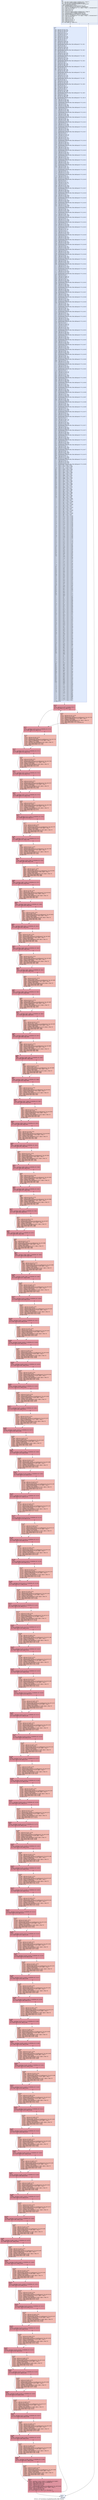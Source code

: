 digraph "CFG for '_Z27Convolution_2D_globalMemoryPhS_PKfiii' function" {
	label="CFG for '_Z27Convolution_2D_globalMemoryPhS_PKfiii' function";

	Node0x64a94e0 [shape=record,color="#3d50c3ff", style=filled, fillcolor="#cedaeb70",label="{%6:\l  %7 = tail call i32 @llvm.amdgcn.workitem.id.x(), !range !4\l  %8 = tail call i32 @llvm.amdgcn.workgroup.id.x()\l  %9 = tail call align 4 dereferenceable(64) i8 addrspace(4)*\l... @llvm.amdgcn.dispatch.ptr()\l  %10 = getelementptr i8, i8 addrspace(4)* %9, i64 4\l  %11 = bitcast i8 addrspace(4)* %10 to i16 addrspace(4)*\l  %12 = load i16, i16 addrspace(4)* %11, align 4, !range !5, !invariant.load !6\l  %13 = zext i16 %12 to i32\l  %14 = mul i32 %8, %13\l  %15 = add i32 %14, %7\l  %16 = tail call i32 @llvm.amdgcn.workitem.id.y(), !range !4\l  %17 = tail call i32 @llvm.amdgcn.workgroup.id.y()\l  %18 = getelementptr i8, i8 addrspace(4)* %9, i64 6\l  %19 = bitcast i8 addrspace(4)* %18 to i16 addrspace(4)*\l  %20 = load i16, i16 addrspace(4)* %19, align 2, !range !5, !invariant.load !6\l  %21 = zext i16 %20 to i32\l  %22 = mul i32 %17, %21\l  %23 = add i32 %22, %16\l  %24 = add nsw i32 %15, -4\l  %25 = add nsw i32 %23, -4\l  %26 = icmp sgt i32 %5, 0\l  br i1 %26, label %27, label %721\l|{<s0>T|<s1>F}}"];
	Node0x64a94e0:s0 -> Node0x64acf80;
	Node0x64a94e0:s1 -> Node0x64ad010;
	Node0x64acf80 [shape=record,color="#3d50c3ff", style=filled, fillcolor="#b9d0f970",label="{%27:\l27:                                               \l  %28 = mul nsw i32 %15, %4\l  %29 = add nsw i32 %28, %23\l  %30 = mul nsw i32 %29, %5\l  %31 = icmp slt i32 %15, 4\l  %32 = icmp sge i32 %24, %3\l  %33 = mul nsw i32 %24, %3\l  %34 = icmp slt i32 %23, 4\l  %35 = icmp sge i32 %25, %4\l  %36 = add nsw i32 %25, %33\l  %37 = mul nsw i32 %36, %5\l  %38 = add nsw i32 %23, -3\l  %39 = icmp slt i32 %23, 3\l  %40 = icmp sge i32 %38, %4\l  %41 = add nsw i32 %38, %33\l  %42 = mul nsw i32 %41, %5\l  %43 = getelementptr inbounds float, float addrspace(1)* %2, i64 1\l  %44 = add nsw i32 %23, -2\l  %45 = icmp slt i32 %23, 2\l  %46 = icmp sge i32 %44, %4\l  %47 = add nsw i32 %44, %33\l  %48 = mul nsw i32 %47, %5\l  %49 = getelementptr inbounds float, float addrspace(1)* %2, i64 2\l  %50 = add nsw i32 %23, -1\l  %51 = icmp slt i32 %23, 1\l  %52 = icmp sgt i32 %23, %4\l  %53 = add nsw i32 %50, %33\l  %54 = mul nsw i32 %53, %5\l  %55 = getelementptr inbounds float, float addrspace(1)* %2, i64 3\l  %56 = icmp slt i32 %23, 0\l  %57 = icmp sge i32 %23, %4\l  %58 = add nsw i32 %23, %33\l  %59 = mul nsw i32 %58, %5\l  %60 = getelementptr inbounds float, float addrspace(1)* %2, i64 4\l  %61 = add nsw i32 %23, 1\l  %62 = icmp slt i32 %23, -1\l  %63 = icmp sge i32 %61, %4\l  %64 = add nsw i32 %61, %33\l  %65 = mul nsw i32 %64, %5\l  %66 = getelementptr inbounds float, float addrspace(1)* %2, i64 5\l  %67 = add nsw i32 %23, 2\l  %68 = icmp slt i32 %23, -2\l  %69 = icmp sge i32 %67, %4\l  %70 = add nsw i32 %67, %33\l  %71 = mul nsw i32 %70, %5\l  %72 = getelementptr inbounds float, float addrspace(1)* %2, i64 6\l  %73 = add nsw i32 %23, 3\l  %74 = icmp slt i32 %23, -3\l  %75 = icmp sge i32 %73, %4\l  %76 = add nsw i32 %73, %33\l  %77 = mul nsw i32 %76, %5\l  %78 = getelementptr inbounds float, float addrspace(1)* %2, i64 7\l  %79 = add nsw i32 %23, 4\l  %80 = icmp slt i32 %23, -4\l  %81 = icmp sge i32 %79, %4\l  %82 = add nsw i32 %79, %33\l  %83 = mul nsw i32 %82, %5\l  %84 = getelementptr inbounds float, float addrspace(1)* %2, i64 8\l  %85 = add nsw i32 %15, -3\l  %86 = icmp slt i32 %15, 3\l  %87 = icmp sge i32 %85, %3\l  %88 = mul nsw i32 %85, %3\l  %89 = icmp slt i32 %23, 4\l  %90 = icmp sge i32 %25, %4\l  %91 = add nsw i32 %25, %88\l  %92 = mul nsw i32 %91, %5\l  %93 = getelementptr inbounds float, float addrspace(1)* %2, i64 9\l  %94 = icmp slt i32 %23, 3\l  %95 = icmp sge i32 %38, %4\l  %96 = add nsw i32 %38, %88\l  %97 = mul nsw i32 %96, %5\l  %98 = getelementptr inbounds float, float addrspace(1)* %2, i64 10\l  %99 = icmp slt i32 %23, 2\l  %100 = icmp sge i32 %44, %4\l  %101 = add nsw i32 %44, %88\l  %102 = mul nsw i32 %101, %5\l  %103 = getelementptr inbounds float, float addrspace(1)* %2, i64 11\l  %104 = icmp slt i32 %23, 1\l  %105 = icmp sgt i32 %23, %4\l  %106 = add nsw i32 %50, %88\l  %107 = mul nsw i32 %106, %5\l  %108 = getelementptr inbounds float, float addrspace(1)* %2, i64 12\l  %109 = icmp slt i32 %23, 0\l  %110 = icmp sge i32 %23, %4\l  %111 = add nsw i32 %23, %88\l  %112 = mul nsw i32 %111, %5\l  %113 = getelementptr inbounds float, float addrspace(1)* %2, i64 13\l  %114 = icmp slt i32 %23, -1\l  %115 = icmp sge i32 %61, %4\l  %116 = add nsw i32 %61, %88\l  %117 = mul nsw i32 %116, %5\l  %118 = getelementptr inbounds float, float addrspace(1)* %2, i64 14\l  %119 = icmp slt i32 %23, -2\l  %120 = icmp sge i32 %67, %4\l  %121 = add nsw i32 %67, %88\l  %122 = mul nsw i32 %121, %5\l  %123 = getelementptr inbounds float, float addrspace(1)* %2, i64 15\l  %124 = icmp slt i32 %23, -3\l  %125 = icmp sge i32 %73, %4\l  %126 = add nsw i32 %73, %88\l  %127 = mul nsw i32 %126, %5\l  %128 = getelementptr inbounds float, float addrspace(1)* %2, i64 16\l  %129 = icmp slt i32 %23, -4\l  %130 = icmp sge i32 %79, %4\l  %131 = add nsw i32 %79, %88\l  %132 = mul nsw i32 %131, %5\l  %133 = getelementptr inbounds float, float addrspace(1)* %2, i64 17\l  %134 = add nsw i32 %15, -2\l  %135 = icmp slt i32 %15, 2\l  %136 = icmp sge i32 %134, %3\l  %137 = mul nsw i32 %134, %3\l  %138 = icmp slt i32 %23, 4\l  %139 = icmp sge i32 %25, %4\l  %140 = add nsw i32 %25, %137\l  %141 = mul nsw i32 %140, %5\l  %142 = getelementptr inbounds float, float addrspace(1)* %2, i64 18\l  %143 = icmp slt i32 %23, 3\l  %144 = icmp sge i32 %38, %4\l  %145 = add nsw i32 %38, %137\l  %146 = mul nsw i32 %145, %5\l  %147 = getelementptr inbounds float, float addrspace(1)* %2, i64 19\l  %148 = icmp slt i32 %23, 2\l  %149 = icmp sge i32 %44, %4\l  %150 = add nsw i32 %44, %137\l  %151 = mul nsw i32 %150, %5\l  %152 = getelementptr inbounds float, float addrspace(1)* %2, i64 20\l  %153 = icmp slt i32 %23, 1\l  %154 = icmp sgt i32 %23, %4\l  %155 = add nsw i32 %50, %137\l  %156 = mul nsw i32 %155, %5\l  %157 = getelementptr inbounds float, float addrspace(1)* %2, i64 21\l  %158 = icmp slt i32 %23, 0\l  %159 = icmp sge i32 %23, %4\l  %160 = add nsw i32 %23, %137\l  %161 = mul nsw i32 %160, %5\l  %162 = getelementptr inbounds float, float addrspace(1)* %2, i64 22\l  %163 = icmp slt i32 %23, -1\l  %164 = icmp sge i32 %61, %4\l  %165 = add nsw i32 %61, %137\l  %166 = mul nsw i32 %165, %5\l  %167 = getelementptr inbounds float, float addrspace(1)* %2, i64 23\l  %168 = icmp slt i32 %23, -2\l  %169 = icmp sge i32 %67, %4\l  %170 = add nsw i32 %67, %137\l  %171 = mul nsw i32 %170, %5\l  %172 = getelementptr inbounds float, float addrspace(1)* %2, i64 24\l  %173 = icmp slt i32 %23, -3\l  %174 = icmp sge i32 %73, %4\l  %175 = add nsw i32 %73, %137\l  %176 = mul nsw i32 %175, %5\l  %177 = getelementptr inbounds float, float addrspace(1)* %2, i64 25\l  %178 = icmp slt i32 %23, -4\l  %179 = icmp sge i32 %79, %4\l  %180 = add nsw i32 %79, %137\l  %181 = mul nsw i32 %180, %5\l  %182 = getelementptr inbounds float, float addrspace(1)* %2, i64 26\l  %183 = add nsw i32 %15, -1\l  %184 = icmp slt i32 %15, 1\l  %185 = icmp sgt i32 %15, %3\l  %186 = mul nsw i32 %183, %3\l  %187 = icmp slt i32 %23, 4\l  %188 = icmp sge i32 %25, %4\l  %189 = add nsw i32 %25, %186\l  %190 = mul nsw i32 %189, %5\l  %191 = getelementptr inbounds float, float addrspace(1)* %2, i64 27\l  %192 = icmp slt i32 %23, 3\l  %193 = icmp sge i32 %38, %4\l  %194 = add nsw i32 %38, %186\l  %195 = mul nsw i32 %194, %5\l  %196 = getelementptr inbounds float, float addrspace(1)* %2, i64 28\l  %197 = icmp slt i32 %23, 2\l  %198 = icmp sge i32 %44, %4\l  %199 = add nsw i32 %44, %186\l  %200 = mul nsw i32 %199, %5\l  %201 = getelementptr inbounds float, float addrspace(1)* %2, i64 29\l  %202 = icmp slt i32 %23, 1\l  %203 = icmp sgt i32 %23, %4\l  %204 = add nsw i32 %50, %186\l  %205 = mul nsw i32 %204, %5\l  %206 = getelementptr inbounds float, float addrspace(1)* %2, i64 30\l  %207 = icmp slt i32 %23, 0\l  %208 = icmp sge i32 %23, %4\l  %209 = add nsw i32 %23, %186\l  %210 = mul nsw i32 %209, %5\l  %211 = getelementptr inbounds float, float addrspace(1)* %2, i64 31\l  %212 = icmp slt i32 %23, -1\l  %213 = icmp sge i32 %61, %4\l  %214 = add nsw i32 %61, %186\l  %215 = mul nsw i32 %214, %5\l  %216 = getelementptr inbounds float, float addrspace(1)* %2, i64 32\l  %217 = icmp slt i32 %23, -2\l  %218 = icmp sge i32 %67, %4\l  %219 = add nsw i32 %67, %186\l  %220 = mul nsw i32 %219, %5\l  %221 = getelementptr inbounds float, float addrspace(1)* %2, i64 33\l  %222 = icmp slt i32 %23, -3\l  %223 = icmp sge i32 %73, %4\l  %224 = add nsw i32 %73, %186\l  %225 = mul nsw i32 %224, %5\l  %226 = getelementptr inbounds float, float addrspace(1)* %2, i64 34\l  %227 = icmp slt i32 %23, -4\l  %228 = icmp sge i32 %79, %4\l  %229 = add nsw i32 %79, %186\l  %230 = mul nsw i32 %229, %5\l  %231 = getelementptr inbounds float, float addrspace(1)* %2, i64 35\l  %232 = icmp slt i32 %15, 0\l  %233 = icmp sge i32 %15, %3\l  %234 = mul nsw i32 %15, %3\l  %235 = icmp slt i32 %23, 4\l  %236 = icmp sge i32 %25, %4\l  %237 = add nsw i32 %25, %234\l  %238 = mul nsw i32 %237, %5\l  %239 = getelementptr inbounds float, float addrspace(1)* %2, i64 36\l  %240 = icmp slt i32 %23, 3\l  %241 = icmp sge i32 %38, %4\l  %242 = add nsw i32 %38, %234\l  %243 = mul nsw i32 %242, %5\l  %244 = getelementptr inbounds float, float addrspace(1)* %2, i64 37\l  %245 = icmp slt i32 %23, 2\l  %246 = icmp sge i32 %44, %4\l  %247 = add nsw i32 %44, %234\l  %248 = mul nsw i32 %247, %5\l  %249 = getelementptr inbounds float, float addrspace(1)* %2, i64 38\l  %250 = icmp slt i32 %23, 1\l  %251 = icmp sgt i32 %23, %4\l  %252 = add nsw i32 %50, %234\l  %253 = mul nsw i32 %252, %5\l  %254 = getelementptr inbounds float, float addrspace(1)* %2, i64 39\l  %255 = icmp slt i32 %23, 0\l  %256 = icmp sge i32 %23, %4\l  %257 = add nsw i32 %23, %234\l  %258 = mul nsw i32 %257, %5\l  %259 = getelementptr inbounds float, float addrspace(1)* %2, i64 40\l  %260 = icmp slt i32 %23, -1\l  %261 = icmp sge i32 %61, %4\l  %262 = add nsw i32 %61, %234\l  %263 = mul nsw i32 %262, %5\l  %264 = getelementptr inbounds float, float addrspace(1)* %2, i64 41\l  %265 = icmp slt i32 %23, -2\l  %266 = icmp sge i32 %67, %4\l  %267 = add nsw i32 %67, %234\l  %268 = mul nsw i32 %267, %5\l  %269 = getelementptr inbounds float, float addrspace(1)* %2, i64 42\l  %270 = icmp slt i32 %23, -3\l  %271 = icmp sge i32 %73, %4\l  %272 = add nsw i32 %73, %234\l  %273 = mul nsw i32 %272, %5\l  %274 = getelementptr inbounds float, float addrspace(1)* %2, i64 43\l  %275 = icmp slt i32 %23, -4\l  %276 = icmp sge i32 %79, %4\l  %277 = add nsw i32 %79, %234\l  %278 = mul nsw i32 %277, %5\l  %279 = getelementptr inbounds float, float addrspace(1)* %2, i64 44\l  %280 = add nsw i32 %15, 1\l  %281 = icmp slt i32 %15, -1\l  %282 = icmp sge i32 %280, %3\l  %283 = mul nsw i32 %280, %3\l  %284 = icmp slt i32 %23, 4\l  %285 = icmp sge i32 %25, %4\l  %286 = add nsw i32 %25, %283\l  %287 = mul nsw i32 %286, %5\l  %288 = getelementptr inbounds float, float addrspace(1)* %2, i64 45\l  %289 = icmp slt i32 %23, 3\l  %290 = icmp sge i32 %38, %4\l  %291 = add nsw i32 %38, %283\l  %292 = mul nsw i32 %291, %5\l  %293 = getelementptr inbounds float, float addrspace(1)* %2, i64 46\l  %294 = icmp slt i32 %23, 2\l  %295 = icmp sge i32 %44, %4\l  %296 = add nsw i32 %44, %283\l  %297 = mul nsw i32 %296, %5\l  %298 = getelementptr inbounds float, float addrspace(1)* %2, i64 47\l  %299 = icmp slt i32 %23, 1\l  %300 = icmp sgt i32 %23, %4\l  %301 = add nsw i32 %50, %283\l  %302 = mul nsw i32 %301, %5\l  %303 = getelementptr inbounds float, float addrspace(1)* %2, i64 48\l  %304 = icmp slt i32 %23, 0\l  %305 = icmp sge i32 %23, %4\l  %306 = add nsw i32 %23, %283\l  %307 = mul nsw i32 %306, %5\l  %308 = getelementptr inbounds float, float addrspace(1)* %2, i64 49\l  %309 = icmp slt i32 %23, -1\l  %310 = icmp sge i32 %61, %4\l  %311 = add nsw i32 %61, %283\l  %312 = mul nsw i32 %311, %5\l  %313 = getelementptr inbounds float, float addrspace(1)* %2, i64 50\l  %314 = icmp slt i32 %23, -2\l  %315 = icmp sge i32 %67, %4\l  %316 = add nsw i32 %67, %283\l  %317 = mul nsw i32 %316, %5\l  %318 = getelementptr inbounds float, float addrspace(1)* %2, i64 51\l  %319 = icmp slt i32 %23, -3\l  %320 = icmp sge i32 %73, %4\l  %321 = add nsw i32 %73, %283\l  %322 = mul nsw i32 %321, %5\l  %323 = getelementptr inbounds float, float addrspace(1)* %2, i64 52\l  %324 = icmp slt i32 %23, -4\l  %325 = icmp sge i32 %79, %4\l  %326 = add nsw i32 %79, %283\l  %327 = mul nsw i32 %326, %5\l  %328 = getelementptr inbounds float, float addrspace(1)* %2, i64 53\l  %329 = add nsw i32 %15, 2\l  %330 = icmp slt i32 %15, -2\l  %331 = icmp sge i32 %329, %3\l  %332 = mul nsw i32 %329, %3\l  %333 = icmp slt i32 %23, 4\l  %334 = icmp sge i32 %25, %4\l  %335 = add nsw i32 %25, %332\l  %336 = mul nsw i32 %335, %5\l  %337 = getelementptr inbounds float, float addrspace(1)* %2, i64 54\l  %338 = icmp slt i32 %23, 3\l  %339 = icmp sge i32 %38, %4\l  %340 = add nsw i32 %38, %332\l  %341 = mul nsw i32 %340, %5\l  %342 = getelementptr inbounds float, float addrspace(1)* %2, i64 55\l  %343 = icmp slt i32 %23, 2\l  %344 = icmp sge i32 %44, %4\l  %345 = add nsw i32 %44, %332\l  %346 = mul nsw i32 %345, %5\l  %347 = getelementptr inbounds float, float addrspace(1)* %2, i64 56\l  %348 = icmp slt i32 %23, 1\l  %349 = icmp sgt i32 %23, %4\l  %350 = add nsw i32 %50, %332\l  %351 = mul nsw i32 %350, %5\l  %352 = getelementptr inbounds float, float addrspace(1)* %2, i64 57\l  %353 = icmp slt i32 %23, 0\l  %354 = icmp sge i32 %23, %4\l  %355 = add nsw i32 %23, %332\l  %356 = mul nsw i32 %355, %5\l  %357 = getelementptr inbounds float, float addrspace(1)* %2, i64 58\l  %358 = icmp slt i32 %23, -1\l  %359 = icmp sge i32 %61, %4\l  %360 = add nsw i32 %61, %332\l  %361 = mul nsw i32 %360, %5\l  %362 = getelementptr inbounds float, float addrspace(1)* %2, i64 59\l  %363 = icmp slt i32 %23, -2\l  %364 = icmp sge i32 %67, %4\l  %365 = add nsw i32 %67, %332\l  %366 = mul nsw i32 %365, %5\l  %367 = getelementptr inbounds float, float addrspace(1)* %2, i64 60\l  %368 = icmp slt i32 %23, -3\l  %369 = icmp sge i32 %73, %4\l  %370 = add nsw i32 %73, %332\l  %371 = mul nsw i32 %370, %5\l  %372 = getelementptr inbounds float, float addrspace(1)* %2, i64 61\l  %373 = icmp slt i32 %23, -4\l  %374 = icmp sge i32 %79, %4\l  %375 = add nsw i32 %79, %332\l  %376 = mul nsw i32 %375, %5\l  %377 = getelementptr inbounds float, float addrspace(1)* %2, i64 62\l  %378 = add nsw i32 %15, 3\l  %379 = icmp slt i32 %15, -3\l  %380 = icmp sge i32 %378, %3\l  %381 = mul nsw i32 %378, %3\l  %382 = icmp slt i32 %23, 4\l  %383 = icmp sge i32 %25, %4\l  %384 = add nsw i32 %25, %381\l  %385 = mul nsw i32 %384, %5\l  %386 = getelementptr inbounds float, float addrspace(1)* %2, i64 63\l  %387 = icmp slt i32 %23, 3\l  %388 = icmp sge i32 %38, %4\l  %389 = add nsw i32 %38, %381\l  %390 = mul nsw i32 %389, %5\l  %391 = getelementptr inbounds float, float addrspace(1)* %2, i64 64\l  %392 = icmp slt i32 %23, 2\l  %393 = icmp sge i32 %44, %4\l  %394 = add nsw i32 %44, %381\l  %395 = mul nsw i32 %394, %5\l  %396 = getelementptr inbounds float, float addrspace(1)* %2, i64 65\l  %397 = icmp slt i32 %23, 1\l  %398 = icmp sgt i32 %23, %4\l  %399 = add nsw i32 %50, %381\l  %400 = mul nsw i32 %399, %5\l  %401 = getelementptr inbounds float, float addrspace(1)* %2, i64 66\l  %402 = icmp slt i32 %23, 0\l  %403 = icmp sge i32 %23, %4\l  %404 = add nsw i32 %23, %381\l  %405 = mul nsw i32 %404, %5\l  %406 = getelementptr inbounds float, float addrspace(1)* %2, i64 67\l  %407 = icmp slt i32 %23, -1\l  %408 = icmp sge i32 %61, %4\l  %409 = add nsw i32 %61, %381\l  %410 = mul nsw i32 %409, %5\l  %411 = getelementptr inbounds float, float addrspace(1)* %2, i64 68\l  %412 = icmp slt i32 %23, -2\l  %413 = icmp sge i32 %67, %4\l  %414 = add nsw i32 %67, %381\l  %415 = mul nsw i32 %414, %5\l  %416 = getelementptr inbounds float, float addrspace(1)* %2, i64 69\l  %417 = icmp slt i32 %23, -3\l  %418 = icmp sge i32 %73, %4\l  %419 = add nsw i32 %73, %381\l  %420 = mul nsw i32 %419, %5\l  %421 = getelementptr inbounds float, float addrspace(1)* %2, i64 70\l  %422 = icmp slt i32 %23, -4\l  %423 = icmp sge i32 %79, %4\l  %424 = add nsw i32 %79, %381\l  %425 = mul nsw i32 %424, %5\l  %426 = getelementptr inbounds float, float addrspace(1)* %2, i64 71\l  %427 = add nsw i32 %15, 4\l  %428 = icmp slt i32 %15, -4\l  %429 = icmp sge i32 %427, %3\l  %430 = mul nsw i32 %427, %3\l  %431 = icmp slt i32 %23, 4\l  %432 = icmp sge i32 %25, %4\l  %433 = add nsw i32 %25, %430\l  %434 = mul nsw i32 %433, %5\l  %435 = getelementptr inbounds float, float addrspace(1)* %2, i64 72\l  %436 = icmp slt i32 %23, 3\l  %437 = icmp sge i32 %38, %4\l  %438 = add nsw i32 %38, %430\l  %439 = mul nsw i32 %438, %5\l  %440 = getelementptr inbounds float, float addrspace(1)* %2, i64 73\l  %441 = icmp slt i32 %23, 2\l  %442 = icmp sge i32 %44, %4\l  %443 = add nsw i32 %44, %430\l  %444 = mul nsw i32 %443, %5\l  %445 = getelementptr inbounds float, float addrspace(1)* %2, i64 74\l  %446 = icmp slt i32 %23, 1\l  %447 = icmp sgt i32 %23, %4\l  %448 = add nsw i32 %50, %430\l  %449 = mul nsw i32 %448, %5\l  %450 = getelementptr inbounds float, float addrspace(1)* %2, i64 75\l  %451 = icmp slt i32 %23, 0\l  %452 = icmp sge i32 %23, %4\l  %453 = add nsw i32 %23, %430\l  %454 = mul nsw i32 %453, %5\l  %455 = getelementptr inbounds float, float addrspace(1)* %2, i64 76\l  %456 = icmp slt i32 %23, -1\l  %457 = icmp sge i32 %61, %4\l  %458 = add nsw i32 %61, %430\l  %459 = mul nsw i32 %458, %5\l  %460 = getelementptr inbounds float, float addrspace(1)* %2, i64 77\l  %461 = icmp slt i32 %23, -2\l  %462 = icmp sge i32 %67, %4\l  %463 = add nsw i32 %67, %430\l  %464 = mul nsw i32 %463, %5\l  %465 = getelementptr inbounds float, float addrspace(1)* %2, i64 78\l  %466 = icmp slt i32 %23, -3\l  %467 = icmp sge i32 %73, %4\l  %468 = add nsw i32 %73, %430\l  %469 = mul nsw i32 %468, %5\l  %470 = getelementptr inbounds float, float addrspace(1)* %2, i64 79\l  %471 = icmp slt i32 %23, -4\l  %472 = icmp sge i32 %79, %4\l  %473 = add nsw i32 %79, %430\l  %474 = mul nsw i32 %473, %5\l  %475 = getelementptr inbounds float, float addrspace(1)* %2, i64 80\l  %476 = select i1 %31, i1 true, i1 %32\l  %477 = select i1 %476, i1 true, i1 %34\l  %478 = select i1 %477, i1 true, i1 %35\l  %479 = select i1 %31, i1 true, i1 %32\l  %480 = select i1 %479, i1 true, i1 %39\l  %481 = select i1 %480, i1 true, i1 %40\l  %482 = select i1 %31, i1 true, i1 %32\l  %483 = select i1 %482, i1 true, i1 %45\l  %484 = select i1 %483, i1 true, i1 %46\l  %485 = select i1 %31, i1 true, i1 %32\l  %486 = select i1 %485, i1 true, i1 %51\l  %487 = select i1 %486, i1 true, i1 %52\l  %488 = select i1 %31, i1 true, i1 %32\l  %489 = select i1 %488, i1 true, i1 %56\l  %490 = select i1 %489, i1 true, i1 %57\l  %491 = select i1 %31, i1 true, i1 %32\l  %492 = select i1 %491, i1 true, i1 %62\l  %493 = select i1 %492, i1 true, i1 %63\l  %494 = select i1 %31, i1 true, i1 %32\l  %495 = select i1 %494, i1 true, i1 %68\l  %496 = select i1 %495, i1 true, i1 %69\l  %497 = select i1 %31, i1 true, i1 %32\l  %498 = select i1 %497, i1 true, i1 %74\l  %499 = select i1 %498, i1 true, i1 %75\l  %500 = select i1 %31, i1 true, i1 %32\l  %501 = select i1 %500, i1 true, i1 %80\l  %502 = select i1 %501, i1 true, i1 %81\l  %503 = select i1 %86, i1 true, i1 %87\l  %504 = select i1 %503, i1 true, i1 %89\l  %505 = select i1 %504, i1 true, i1 %90\l  %506 = select i1 %86, i1 true, i1 %87\l  %507 = select i1 %506, i1 true, i1 %94\l  %508 = select i1 %507, i1 true, i1 %95\l  %509 = select i1 %86, i1 true, i1 %87\l  %510 = select i1 %509, i1 true, i1 %99\l  %511 = select i1 %510, i1 true, i1 %100\l  %512 = select i1 %86, i1 true, i1 %87\l  %513 = select i1 %512, i1 true, i1 %104\l  %514 = select i1 %513, i1 true, i1 %105\l  %515 = select i1 %86, i1 true, i1 %87\l  %516 = select i1 %515, i1 true, i1 %109\l  %517 = select i1 %516, i1 true, i1 %110\l  %518 = select i1 %86, i1 true, i1 %87\l  %519 = select i1 %518, i1 true, i1 %114\l  %520 = select i1 %519, i1 true, i1 %115\l  %521 = select i1 %86, i1 true, i1 %87\l  %522 = select i1 %521, i1 true, i1 %119\l  %523 = select i1 %522, i1 true, i1 %120\l  %524 = select i1 %86, i1 true, i1 %87\l  %525 = select i1 %524, i1 true, i1 %124\l  %526 = select i1 %525, i1 true, i1 %125\l  %527 = select i1 %86, i1 true, i1 %87\l  %528 = select i1 %527, i1 true, i1 %129\l  %529 = select i1 %528, i1 true, i1 %130\l  %530 = select i1 %135, i1 true, i1 %136\l  %531 = select i1 %530, i1 true, i1 %138\l  %532 = select i1 %531, i1 true, i1 %139\l  %533 = select i1 %135, i1 true, i1 %136\l  %534 = select i1 %533, i1 true, i1 %143\l  %535 = select i1 %534, i1 true, i1 %144\l  %536 = select i1 %135, i1 true, i1 %136\l  %537 = select i1 %536, i1 true, i1 %148\l  %538 = select i1 %537, i1 true, i1 %149\l  %539 = select i1 %135, i1 true, i1 %136\l  %540 = select i1 %539, i1 true, i1 %153\l  %541 = select i1 %540, i1 true, i1 %154\l  %542 = select i1 %135, i1 true, i1 %136\l  %543 = select i1 %542, i1 true, i1 %158\l  %544 = select i1 %543, i1 true, i1 %159\l  %545 = select i1 %135, i1 true, i1 %136\l  %546 = select i1 %545, i1 true, i1 %163\l  %547 = select i1 %546, i1 true, i1 %164\l  %548 = select i1 %135, i1 true, i1 %136\l  %549 = select i1 %548, i1 true, i1 %168\l  %550 = select i1 %549, i1 true, i1 %169\l  %551 = select i1 %135, i1 true, i1 %136\l  %552 = select i1 %551, i1 true, i1 %173\l  %553 = select i1 %552, i1 true, i1 %174\l  %554 = select i1 %135, i1 true, i1 %136\l  %555 = select i1 %554, i1 true, i1 %178\l  %556 = select i1 %555, i1 true, i1 %179\l  %557 = select i1 %184, i1 true, i1 %185\l  %558 = select i1 %557, i1 true, i1 %187\l  %559 = select i1 %558, i1 true, i1 %188\l  %560 = select i1 %184, i1 true, i1 %185\l  %561 = select i1 %560, i1 true, i1 %192\l  %562 = select i1 %561, i1 true, i1 %193\l  %563 = select i1 %184, i1 true, i1 %185\l  %564 = select i1 %563, i1 true, i1 %197\l  %565 = select i1 %564, i1 true, i1 %198\l  %566 = select i1 %184, i1 true, i1 %185\l  %567 = select i1 %566, i1 true, i1 %202\l  %568 = select i1 %567, i1 true, i1 %203\l  %569 = select i1 %184, i1 true, i1 %185\l  %570 = select i1 %569, i1 true, i1 %207\l  %571 = select i1 %570, i1 true, i1 %208\l  %572 = select i1 %184, i1 true, i1 %185\l  %573 = select i1 %572, i1 true, i1 %212\l  %574 = select i1 %573, i1 true, i1 %213\l  %575 = select i1 %184, i1 true, i1 %185\l  %576 = select i1 %575, i1 true, i1 %217\l  %577 = select i1 %576, i1 true, i1 %218\l  %578 = select i1 %184, i1 true, i1 %185\l  %579 = select i1 %578, i1 true, i1 %222\l  %580 = select i1 %579, i1 true, i1 %223\l  %581 = select i1 %184, i1 true, i1 %185\l  %582 = select i1 %581, i1 true, i1 %227\l  %583 = select i1 %582, i1 true, i1 %228\l  %584 = select i1 %232, i1 true, i1 %233\l  %585 = select i1 %584, i1 true, i1 %235\l  %586 = select i1 %585, i1 true, i1 %236\l  %587 = select i1 %232, i1 true, i1 %233\l  %588 = select i1 %587, i1 true, i1 %240\l  %589 = select i1 %588, i1 true, i1 %241\l  %590 = select i1 %232, i1 true, i1 %233\l  %591 = select i1 %590, i1 true, i1 %245\l  %592 = select i1 %591, i1 true, i1 %246\l  %593 = select i1 %232, i1 true, i1 %233\l  %594 = select i1 %593, i1 true, i1 %250\l  %595 = select i1 %594, i1 true, i1 %251\l  %596 = select i1 %232, i1 true, i1 %233\l  %597 = select i1 %596, i1 true, i1 %255\l  %598 = select i1 %597, i1 true, i1 %256\l  %599 = select i1 %232, i1 true, i1 %233\l  %600 = select i1 %599, i1 true, i1 %260\l  %601 = select i1 %600, i1 true, i1 %261\l  %602 = select i1 %232, i1 true, i1 %233\l  %603 = select i1 %602, i1 true, i1 %265\l  %604 = select i1 %603, i1 true, i1 %266\l  %605 = select i1 %232, i1 true, i1 %233\l  %606 = select i1 %605, i1 true, i1 %270\l  %607 = select i1 %606, i1 true, i1 %271\l  %608 = select i1 %232, i1 true, i1 %233\l  %609 = select i1 %608, i1 true, i1 %275\l  %610 = select i1 %609, i1 true, i1 %276\l  %611 = select i1 %281, i1 true, i1 %282\l  %612 = select i1 %611, i1 true, i1 %284\l  %613 = select i1 %612, i1 true, i1 %285\l  %614 = select i1 %281, i1 true, i1 %282\l  %615 = select i1 %614, i1 true, i1 %289\l  %616 = select i1 %615, i1 true, i1 %290\l  %617 = select i1 %281, i1 true, i1 %282\l  %618 = select i1 %617, i1 true, i1 %294\l  %619 = select i1 %618, i1 true, i1 %295\l  %620 = select i1 %281, i1 true, i1 %282\l  %621 = select i1 %620, i1 true, i1 %299\l  %622 = select i1 %621, i1 true, i1 %300\l  %623 = select i1 %281, i1 true, i1 %282\l  %624 = select i1 %623, i1 true, i1 %304\l  %625 = select i1 %624, i1 true, i1 %305\l  %626 = select i1 %281, i1 true, i1 %282\l  %627 = select i1 %626, i1 true, i1 %309\l  %628 = select i1 %627, i1 true, i1 %310\l  %629 = select i1 %281, i1 true, i1 %282\l  %630 = select i1 %629, i1 true, i1 %314\l  %631 = select i1 %630, i1 true, i1 %315\l  %632 = select i1 %281, i1 true, i1 %282\l  %633 = select i1 %632, i1 true, i1 %319\l  %634 = select i1 %633, i1 true, i1 %320\l  %635 = select i1 %281, i1 true, i1 %282\l  %636 = select i1 %635, i1 true, i1 %324\l  %637 = select i1 %636, i1 true, i1 %325\l  %638 = select i1 %330, i1 true, i1 %331\l  %639 = select i1 %638, i1 true, i1 %333\l  %640 = select i1 %639, i1 true, i1 %334\l  %641 = select i1 %330, i1 true, i1 %331\l  %642 = select i1 %641, i1 true, i1 %338\l  %643 = select i1 %642, i1 true, i1 %339\l  %644 = select i1 %330, i1 true, i1 %331\l  %645 = select i1 %644, i1 true, i1 %343\l  %646 = select i1 %645, i1 true, i1 %344\l  %647 = select i1 %330, i1 true, i1 %331\l  %648 = select i1 %647, i1 true, i1 %348\l  %649 = select i1 %648, i1 true, i1 %349\l  %650 = select i1 %330, i1 true, i1 %331\l  %651 = select i1 %650, i1 true, i1 %353\l  %652 = select i1 %651, i1 true, i1 %354\l  %653 = select i1 %330, i1 true, i1 %331\l  %654 = select i1 %653, i1 true, i1 %358\l  %655 = select i1 %654, i1 true, i1 %359\l  %656 = select i1 %330, i1 true, i1 %331\l  %657 = select i1 %656, i1 true, i1 %363\l  %658 = select i1 %657, i1 true, i1 %364\l  %659 = select i1 %330, i1 true, i1 %331\l  %660 = select i1 %659, i1 true, i1 %368\l  %661 = select i1 %660, i1 true, i1 %369\l  %662 = select i1 %330, i1 true, i1 %331\l  %663 = select i1 %662, i1 true, i1 %373\l  %664 = select i1 %663, i1 true, i1 %374\l  %665 = select i1 %379, i1 true, i1 %380\l  %666 = select i1 %665, i1 true, i1 %382\l  %667 = select i1 %666, i1 true, i1 %383\l  %668 = select i1 %379, i1 true, i1 %380\l  %669 = select i1 %668, i1 true, i1 %387\l  %670 = select i1 %669, i1 true, i1 %388\l  %671 = select i1 %379, i1 true, i1 %380\l  %672 = select i1 %671, i1 true, i1 %392\l  %673 = select i1 %672, i1 true, i1 %393\l  %674 = select i1 %379, i1 true, i1 %380\l  %675 = select i1 %674, i1 true, i1 %397\l  %676 = select i1 %675, i1 true, i1 %398\l  %677 = select i1 %379, i1 true, i1 %380\l  %678 = select i1 %677, i1 true, i1 %402\l  %679 = select i1 %678, i1 true, i1 %403\l  %680 = select i1 %379, i1 true, i1 %380\l  %681 = select i1 %680, i1 true, i1 %407\l  %682 = select i1 %681, i1 true, i1 %408\l  %683 = select i1 %379, i1 true, i1 %380\l  %684 = select i1 %683, i1 true, i1 %412\l  %685 = select i1 %684, i1 true, i1 %413\l  %686 = select i1 %379, i1 true, i1 %380\l  %687 = select i1 %686, i1 true, i1 %417\l  %688 = select i1 %687, i1 true, i1 %418\l  %689 = select i1 %379, i1 true, i1 %380\l  %690 = select i1 %689, i1 true, i1 %422\l  %691 = select i1 %690, i1 true, i1 %423\l  %692 = select i1 %428, i1 true, i1 %429\l  %693 = select i1 %692, i1 true, i1 %431\l  %694 = select i1 %693, i1 true, i1 %432\l  %695 = select i1 %428, i1 true, i1 %429\l  %696 = select i1 %695, i1 true, i1 %436\l  %697 = select i1 %696, i1 true, i1 %437\l  %698 = select i1 %428, i1 true, i1 %429\l  %699 = select i1 %698, i1 true, i1 %441\l  %700 = select i1 %699, i1 true, i1 %442\l  %701 = select i1 %428, i1 true, i1 %429\l  %702 = select i1 %701, i1 true, i1 %446\l  %703 = select i1 %702, i1 true, i1 %447\l  %704 = select i1 %428, i1 true, i1 %429\l  %705 = select i1 %704, i1 true, i1 %451\l  %706 = select i1 %705, i1 true, i1 %452\l  %707 = select i1 %428, i1 true, i1 %429\l  %708 = select i1 %707, i1 true, i1 %456\l  %709 = select i1 %708, i1 true, i1 %457\l  %710 = select i1 %428, i1 true, i1 %429\l  %711 = select i1 %710, i1 true, i1 %461\l  %712 = select i1 %711, i1 true, i1 %462\l  %713 = select i1 %428, i1 true, i1 %429\l  %714 = select i1 %713, i1 true, i1 %466\l  %715 = select i1 %714, i1 true, i1 %467\l  %716 = select i1 %428, i1 true, i1 %429\l  %717 = select i1 %716, i1 true, i1 %471\l  %718 = select i1 %717, i1 true, i1 %472\l  br label %719\l}"];
	Node0x64acf80 -> Node0x64caf00;
	Node0x64caf00 [shape=record,color="#b70d28ff", style=filled, fillcolor="#b70d2870",label="{%719:\l719:                                              \l  %720 = phi i32 [ 0, %27 ], [ %1618, %1611 ]\l  br i1 %478, label %731, label %722\l|{<s0>T|<s1>F}}"];
	Node0x64caf00:s0 -> Node0x64cb130;
	Node0x64caf00:s1 -> Node0x64cb1c0;
	Node0x64ad010 [shape=record,color="#3d50c3ff", style=filled, fillcolor="#cedaeb70",label="{%721:\l721:                                              \l  ret void\l}"];
	Node0x64cb1c0 [shape=record,color="#3d50c3ff", style=filled, fillcolor="#de614d70",label="{%722:\l722:                                              \l  %723 = add nsw i32 %37, %720\l  %724 = sext i32 %723 to i64\l  %725 = getelementptr inbounds i8, i8 addrspace(1)* %0, i64 %724\l  %726 = load i8, i8 addrspace(1)* %725, align 1, !tbaa !7\l  %727 = uitofp i8 %726 to float\l  %728 = load float, float addrspace(1)* %2, align 4, !tbaa !10\l  %729 = fmul contract float %728, %727\l  %730 = fadd contract float %729, 0.000000e+00\l  br label %731\l}"];
	Node0x64cb1c0 -> Node0x64cb130;
	Node0x64cb130 [shape=record,color="#b70d28ff", style=filled, fillcolor="#b70d2870",label="{%731:\l731:                                              \l  %732 = phi float [ %730, %722 ], [ 0.000000e+00, %719 ]\l  br i1 %481, label %742, label %733\l|{<s0>T|<s1>F}}"];
	Node0x64cb130:s0 -> Node0x64cc500;
	Node0x64cb130:s1 -> Node0x64cc550;
	Node0x64cc550 [shape=record,color="#3d50c3ff", style=filled, fillcolor="#de614d70",label="{%733:\l733:                                              \l  %734 = add nsw i32 %42, %720\l  %735 = sext i32 %734 to i64\l  %736 = getelementptr inbounds i8, i8 addrspace(1)* %0, i64 %735\l  %737 = load i8, i8 addrspace(1)* %736, align 1, !tbaa !7\l  %738 = uitofp i8 %737 to float\l  %739 = load float, float addrspace(1)* %43, align 4, !tbaa !10\l  %740 = fmul contract float %739, %738\l  %741 = fadd contract float %732, %740\l  br label %742\l}"];
	Node0x64cc550 -> Node0x64cc500;
	Node0x64cc500 [shape=record,color="#b70d28ff", style=filled, fillcolor="#b70d2870",label="{%742:\l742:                                              \l  %743 = phi float [ %741, %733 ], [ 0.000000e+00, %731 ]\l  br i1 %484, label %753, label %744\l|{<s0>T|<s1>F}}"];
	Node0x64cc500:s0 -> Node0x64cd7e0;
	Node0x64cc500:s1 -> Node0x64cd830;
	Node0x64cd830 [shape=record,color="#3d50c3ff", style=filled, fillcolor="#de614d70",label="{%744:\l744:                                              \l  %745 = add nsw i32 %48, %720\l  %746 = sext i32 %745 to i64\l  %747 = getelementptr inbounds i8, i8 addrspace(1)* %0, i64 %746\l  %748 = load i8, i8 addrspace(1)* %747, align 1, !tbaa !7\l  %749 = uitofp i8 %748 to float\l  %750 = load float, float addrspace(1)* %49, align 4, !tbaa !10\l  %751 = fmul contract float %750, %749\l  %752 = fadd contract float %743, %751\l  br label %753\l}"];
	Node0x64cd830 -> Node0x64cd7e0;
	Node0x64cd7e0 [shape=record,color="#b70d28ff", style=filled, fillcolor="#b70d2870",label="{%753:\l753:                                              \l  %754 = phi float [ %752, %744 ], [ 0.000000e+00, %742 ]\l  br i1 %487, label %764, label %755\l|{<s0>T|<s1>F}}"];
	Node0x64cd7e0:s0 -> Node0x64cde60;
	Node0x64cd7e0:s1 -> Node0x64cdeb0;
	Node0x64cdeb0 [shape=record,color="#3d50c3ff", style=filled, fillcolor="#de614d70",label="{%755:\l755:                                              \l  %756 = add nsw i32 %54, %720\l  %757 = sext i32 %756 to i64\l  %758 = getelementptr inbounds i8, i8 addrspace(1)* %0, i64 %757\l  %759 = load i8, i8 addrspace(1)* %758, align 1, !tbaa !7\l  %760 = uitofp i8 %759 to float\l  %761 = load float, float addrspace(1)* %55, align 4, !tbaa !10\l  %762 = fmul contract float %761, %760\l  %763 = fadd contract float %754, %762\l  br label %764\l}"];
	Node0x64cdeb0 -> Node0x64cde60;
	Node0x64cde60 [shape=record,color="#b70d28ff", style=filled, fillcolor="#b70d2870",label="{%764:\l764:                                              \l  %765 = phi float [ %763, %755 ], [ 0.000000e+00, %753 ]\l  br i1 %490, label %775, label %766\l|{<s0>T|<s1>F}}"];
	Node0x64cde60:s0 -> Node0x64ce4e0;
	Node0x64cde60:s1 -> Node0x64ce530;
	Node0x64ce530 [shape=record,color="#3d50c3ff", style=filled, fillcolor="#de614d70",label="{%766:\l766:                                              \l  %767 = add nsw i32 %59, %720\l  %768 = sext i32 %767 to i64\l  %769 = getelementptr inbounds i8, i8 addrspace(1)* %0, i64 %768\l  %770 = load i8, i8 addrspace(1)* %769, align 1, !tbaa !7\l  %771 = uitofp i8 %770 to float\l  %772 = load float, float addrspace(1)* %60, align 4, !tbaa !10\l  %773 = fmul contract float %772, %771\l  %774 = fadd contract float %765, %773\l  br label %775\l}"];
	Node0x64ce530 -> Node0x64ce4e0;
	Node0x64ce4e0 [shape=record,color="#b70d28ff", style=filled, fillcolor="#b70d2870",label="{%775:\l775:                                              \l  %776 = phi float [ %774, %766 ], [ 0.000000e+00, %764 ]\l  br i1 %493, label %786, label %777\l|{<s0>T|<s1>F}}"];
	Node0x64ce4e0:s0 -> Node0x64ceb60;
	Node0x64ce4e0:s1 -> Node0x64cebb0;
	Node0x64cebb0 [shape=record,color="#3d50c3ff", style=filled, fillcolor="#de614d70",label="{%777:\l777:                                              \l  %778 = add nsw i32 %65, %720\l  %779 = sext i32 %778 to i64\l  %780 = getelementptr inbounds i8, i8 addrspace(1)* %0, i64 %779\l  %781 = load i8, i8 addrspace(1)* %780, align 1, !tbaa !7\l  %782 = uitofp i8 %781 to float\l  %783 = load float, float addrspace(1)* %66, align 4, !tbaa !10\l  %784 = fmul contract float %783, %782\l  %785 = fadd contract float %776, %784\l  br label %786\l}"];
	Node0x64cebb0 -> Node0x64ceb60;
	Node0x64ceb60 [shape=record,color="#b70d28ff", style=filled, fillcolor="#b70d2870",label="{%786:\l786:                                              \l  %787 = phi float [ %785, %777 ], [ 0.000000e+00, %775 ]\l  br i1 %496, label %797, label %788\l|{<s0>T|<s1>F}}"];
	Node0x64ceb60:s0 -> Node0x64cf1e0;
	Node0x64ceb60:s1 -> Node0x64cf230;
	Node0x64cf230 [shape=record,color="#3d50c3ff", style=filled, fillcolor="#de614d70",label="{%788:\l788:                                              \l  %789 = add nsw i32 %71, %720\l  %790 = sext i32 %789 to i64\l  %791 = getelementptr inbounds i8, i8 addrspace(1)* %0, i64 %790\l  %792 = load i8, i8 addrspace(1)* %791, align 1, !tbaa !7\l  %793 = uitofp i8 %792 to float\l  %794 = load float, float addrspace(1)* %72, align 4, !tbaa !10\l  %795 = fmul contract float %794, %793\l  %796 = fadd contract float %787, %795\l  br label %797\l}"];
	Node0x64cf230 -> Node0x64cf1e0;
	Node0x64cf1e0 [shape=record,color="#b70d28ff", style=filled, fillcolor="#b70d2870",label="{%797:\l797:                                              \l  %798 = phi float [ %796, %788 ], [ 0.000000e+00, %786 ]\l  br i1 %499, label %808, label %799\l|{<s0>T|<s1>F}}"];
	Node0x64cf1e0:s0 -> Node0x64cf860;
	Node0x64cf1e0:s1 -> Node0x64cf8b0;
	Node0x64cf8b0 [shape=record,color="#3d50c3ff", style=filled, fillcolor="#de614d70",label="{%799:\l799:                                              \l  %800 = add nsw i32 %77, %720\l  %801 = sext i32 %800 to i64\l  %802 = getelementptr inbounds i8, i8 addrspace(1)* %0, i64 %801\l  %803 = load i8, i8 addrspace(1)* %802, align 1, !tbaa !7\l  %804 = uitofp i8 %803 to float\l  %805 = load float, float addrspace(1)* %78, align 4, !tbaa !10\l  %806 = fmul contract float %805, %804\l  %807 = fadd contract float %798, %806\l  br label %808\l}"];
	Node0x64cf8b0 -> Node0x64cf860;
	Node0x64cf860 [shape=record,color="#b70d28ff", style=filled, fillcolor="#b70d2870",label="{%808:\l808:                                              \l  %809 = phi float [ %807, %799 ], [ 0.000000e+00, %797 ]\l  br i1 %502, label %819, label %810\l|{<s0>T|<s1>F}}"];
	Node0x64cf860:s0 -> Node0x64cfee0;
	Node0x64cf860:s1 -> Node0x64cff30;
	Node0x64cff30 [shape=record,color="#3d50c3ff", style=filled, fillcolor="#de614d70",label="{%810:\l810:                                              \l  %811 = add nsw i32 %83, %720\l  %812 = sext i32 %811 to i64\l  %813 = getelementptr inbounds i8, i8 addrspace(1)* %0, i64 %812\l  %814 = load i8, i8 addrspace(1)* %813, align 1, !tbaa !7\l  %815 = uitofp i8 %814 to float\l  %816 = load float, float addrspace(1)* %84, align 4, !tbaa !10\l  %817 = fmul contract float %816, %815\l  %818 = fadd contract float %809, %817\l  br label %819\l}"];
	Node0x64cff30 -> Node0x64cfee0;
	Node0x64cfee0 [shape=record,color="#b70d28ff", style=filled, fillcolor="#b70d2870",label="{%819:\l819:                                              \l  %820 = phi float [ %818, %810 ], [ 0.000000e+00, %808 ]\l  br i1 %505, label %830, label %821\l|{<s0>T|<s1>F}}"];
	Node0x64cfee0:s0 -> Node0x64d0560;
	Node0x64cfee0:s1 -> Node0x64d05b0;
	Node0x64d05b0 [shape=record,color="#3d50c3ff", style=filled, fillcolor="#de614d70",label="{%821:\l821:                                              \l  %822 = add nsw i32 %92, %720\l  %823 = sext i32 %822 to i64\l  %824 = getelementptr inbounds i8, i8 addrspace(1)* %0, i64 %823\l  %825 = load i8, i8 addrspace(1)* %824, align 1, !tbaa !7\l  %826 = uitofp i8 %825 to float\l  %827 = load float, float addrspace(1)* %93, align 4, !tbaa !10\l  %828 = fmul contract float %827, %826\l  %829 = fadd contract float %820, %828\l  br label %830\l}"];
	Node0x64d05b0 -> Node0x64d0560;
	Node0x64d0560 [shape=record,color="#b70d28ff", style=filled, fillcolor="#b70d2870",label="{%830:\l830:                                              \l  %831 = phi float [ %829, %821 ], [ 0.000000e+00, %819 ]\l  br i1 %508, label %841, label %832\l|{<s0>T|<s1>F}}"];
	Node0x64d0560:s0 -> Node0x64d0be0;
	Node0x64d0560:s1 -> Node0x64d0c30;
	Node0x64d0c30 [shape=record,color="#3d50c3ff", style=filled, fillcolor="#de614d70",label="{%832:\l832:                                              \l  %833 = add nsw i32 %97, %720\l  %834 = sext i32 %833 to i64\l  %835 = getelementptr inbounds i8, i8 addrspace(1)* %0, i64 %834\l  %836 = load i8, i8 addrspace(1)* %835, align 1, !tbaa !7\l  %837 = uitofp i8 %836 to float\l  %838 = load float, float addrspace(1)* %98, align 4, !tbaa !10\l  %839 = fmul contract float %838, %837\l  %840 = fadd contract float %831, %839\l  br label %841\l}"];
	Node0x64d0c30 -> Node0x64d0be0;
	Node0x64d0be0 [shape=record,color="#b70d28ff", style=filled, fillcolor="#b70d2870",label="{%841:\l841:                                              \l  %842 = phi float [ %840, %832 ], [ 0.000000e+00, %830 ]\l  br i1 %511, label %852, label %843\l|{<s0>T|<s1>F}}"];
	Node0x64d0be0:s0 -> Node0x64d1260;
	Node0x64d0be0:s1 -> Node0x64d12b0;
	Node0x64d12b0 [shape=record,color="#3d50c3ff", style=filled, fillcolor="#de614d70",label="{%843:\l843:                                              \l  %844 = add nsw i32 %102, %720\l  %845 = sext i32 %844 to i64\l  %846 = getelementptr inbounds i8, i8 addrspace(1)* %0, i64 %845\l  %847 = load i8, i8 addrspace(1)* %846, align 1, !tbaa !7\l  %848 = uitofp i8 %847 to float\l  %849 = load float, float addrspace(1)* %103, align 4, !tbaa !10\l  %850 = fmul contract float %849, %848\l  %851 = fadd contract float %842, %850\l  br label %852\l}"];
	Node0x64d12b0 -> Node0x64d1260;
	Node0x64d1260 [shape=record,color="#b70d28ff", style=filled, fillcolor="#b70d2870",label="{%852:\l852:                                              \l  %853 = phi float [ %851, %843 ], [ 0.000000e+00, %841 ]\l  br i1 %514, label %863, label %854\l|{<s0>T|<s1>F}}"];
	Node0x64d1260:s0 -> Node0x64d18e0;
	Node0x64d1260:s1 -> Node0x64d1930;
	Node0x64d1930 [shape=record,color="#3d50c3ff", style=filled, fillcolor="#de614d70",label="{%854:\l854:                                              \l  %855 = add nsw i32 %107, %720\l  %856 = sext i32 %855 to i64\l  %857 = getelementptr inbounds i8, i8 addrspace(1)* %0, i64 %856\l  %858 = load i8, i8 addrspace(1)* %857, align 1, !tbaa !7\l  %859 = uitofp i8 %858 to float\l  %860 = load float, float addrspace(1)* %108, align 4, !tbaa !10\l  %861 = fmul contract float %860, %859\l  %862 = fadd contract float %853, %861\l  br label %863\l}"];
	Node0x64d1930 -> Node0x64d18e0;
	Node0x64d18e0 [shape=record,color="#b70d28ff", style=filled, fillcolor="#b70d2870",label="{%863:\l863:                                              \l  %864 = phi float [ %862, %854 ], [ 0.000000e+00, %852 ]\l  br i1 %517, label %874, label %865\l|{<s0>T|<s1>F}}"];
	Node0x64d18e0:s0 -> Node0x64d1f60;
	Node0x64d18e0:s1 -> Node0x64d1fb0;
	Node0x64d1fb0 [shape=record,color="#3d50c3ff", style=filled, fillcolor="#de614d70",label="{%865:\l865:                                              \l  %866 = add nsw i32 %112, %720\l  %867 = sext i32 %866 to i64\l  %868 = getelementptr inbounds i8, i8 addrspace(1)* %0, i64 %867\l  %869 = load i8, i8 addrspace(1)* %868, align 1, !tbaa !7\l  %870 = uitofp i8 %869 to float\l  %871 = load float, float addrspace(1)* %113, align 4, !tbaa !10\l  %872 = fmul contract float %871, %870\l  %873 = fadd contract float %864, %872\l  br label %874\l}"];
	Node0x64d1fb0 -> Node0x64d1f60;
	Node0x64d1f60 [shape=record,color="#b70d28ff", style=filled, fillcolor="#b70d2870",label="{%874:\l874:                                              \l  %875 = phi float [ %873, %865 ], [ 0.000000e+00, %863 ]\l  br i1 %520, label %885, label %876\l|{<s0>T|<s1>F}}"];
	Node0x64d1f60:s0 -> Node0x64d25e0;
	Node0x64d1f60:s1 -> Node0x64d2630;
	Node0x64d2630 [shape=record,color="#3d50c3ff", style=filled, fillcolor="#de614d70",label="{%876:\l876:                                              \l  %877 = add nsw i32 %117, %720\l  %878 = sext i32 %877 to i64\l  %879 = getelementptr inbounds i8, i8 addrspace(1)* %0, i64 %878\l  %880 = load i8, i8 addrspace(1)* %879, align 1, !tbaa !7\l  %881 = uitofp i8 %880 to float\l  %882 = load float, float addrspace(1)* %118, align 4, !tbaa !10\l  %883 = fmul contract float %882, %881\l  %884 = fadd contract float %875, %883\l  br label %885\l}"];
	Node0x64d2630 -> Node0x64d25e0;
	Node0x64d25e0 [shape=record,color="#b70d28ff", style=filled, fillcolor="#b70d2870",label="{%885:\l885:                                              \l  %886 = phi float [ %884, %876 ], [ 0.000000e+00, %874 ]\l  br i1 %523, label %896, label %887\l|{<s0>T|<s1>F}}"];
	Node0x64d25e0:s0 -> Node0x64d2c60;
	Node0x64d25e0:s1 -> Node0x64d2cb0;
	Node0x64d2cb0 [shape=record,color="#3d50c3ff", style=filled, fillcolor="#de614d70",label="{%887:\l887:                                              \l  %888 = add nsw i32 %122, %720\l  %889 = sext i32 %888 to i64\l  %890 = getelementptr inbounds i8, i8 addrspace(1)* %0, i64 %889\l  %891 = load i8, i8 addrspace(1)* %890, align 1, !tbaa !7\l  %892 = uitofp i8 %891 to float\l  %893 = load float, float addrspace(1)* %123, align 4, !tbaa !10\l  %894 = fmul contract float %893, %892\l  %895 = fadd contract float %886, %894\l  br label %896\l}"];
	Node0x64d2cb0 -> Node0x64d2c60;
	Node0x64d2c60 [shape=record,color="#b70d28ff", style=filled, fillcolor="#b70d2870",label="{%896:\l896:                                              \l  %897 = phi float [ %895, %887 ], [ 0.000000e+00, %885 ]\l  br i1 %526, label %907, label %898\l|{<s0>T|<s1>F}}"];
	Node0x64d2c60:s0 -> Node0x64d32e0;
	Node0x64d2c60:s1 -> Node0x64d3330;
	Node0x64d3330 [shape=record,color="#3d50c3ff", style=filled, fillcolor="#de614d70",label="{%898:\l898:                                              \l  %899 = add nsw i32 %127, %720\l  %900 = sext i32 %899 to i64\l  %901 = getelementptr inbounds i8, i8 addrspace(1)* %0, i64 %900\l  %902 = load i8, i8 addrspace(1)* %901, align 1, !tbaa !7\l  %903 = uitofp i8 %902 to float\l  %904 = load float, float addrspace(1)* %128, align 4, !tbaa !10\l  %905 = fmul contract float %904, %903\l  %906 = fadd contract float %897, %905\l  br label %907\l}"];
	Node0x64d3330 -> Node0x64d32e0;
	Node0x64d32e0 [shape=record,color="#b70d28ff", style=filled, fillcolor="#b70d2870",label="{%907:\l907:                                              \l  %908 = phi float [ %906, %898 ], [ 0.000000e+00, %896 ]\l  br i1 %529, label %918, label %909\l|{<s0>T|<s1>F}}"];
	Node0x64d32e0:s0 -> Node0x64d3960;
	Node0x64d32e0:s1 -> Node0x64d39b0;
	Node0x64d39b0 [shape=record,color="#3d50c3ff", style=filled, fillcolor="#de614d70",label="{%909:\l909:                                              \l  %910 = add nsw i32 %132, %720\l  %911 = sext i32 %910 to i64\l  %912 = getelementptr inbounds i8, i8 addrspace(1)* %0, i64 %911\l  %913 = load i8, i8 addrspace(1)* %912, align 1, !tbaa !7\l  %914 = uitofp i8 %913 to float\l  %915 = load float, float addrspace(1)* %133, align 4, !tbaa !10\l  %916 = fmul contract float %915, %914\l  %917 = fadd contract float %908, %916\l  br label %918\l}"];
	Node0x64d39b0 -> Node0x64d3960;
	Node0x64d3960 [shape=record,color="#b70d28ff", style=filled, fillcolor="#b70d2870",label="{%918:\l918:                                              \l  %919 = phi float [ %917, %909 ], [ 0.000000e+00, %907 ]\l  br i1 %532, label %929, label %920\l|{<s0>T|<s1>F}}"];
	Node0x64d3960:s0 -> Node0x64d3fe0;
	Node0x64d3960:s1 -> Node0x64d4030;
	Node0x64d4030 [shape=record,color="#3d50c3ff", style=filled, fillcolor="#de614d70",label="{%920:\l920:                                              \l  %921 = add nsw i32 %141, %720\l  %922 = sext i32 %921 to i64\l  %923 = getelementptr inbounds i8, i8 addrspace(1)* %0, i64 %922\l  %924 = load i8, i8 addrspace(1)* %923, align 1, !tbaa !7\l  %925 = uitofp i8 %924 to float\l  %926 = load float, float addrspace(1)* %142, align 4, !tbaa !10\l  %927 = fmul contract float %926, %925\l  %928 = fadd contract float %919, %927\l  br label %929\l}"];
	Node0x64d4030 -> Node0x64d3fe0;
	Node0x64d3fe0 [shape=record,color="#b70d28ff", style=filled, fillcolor="#b70d2870",label="{%929:\l929:                                              \l  %930 = phi float [ %928, %920 ], [ 0.000000e+00, %918 ]\l  br i1 %535, label %940, label %931\l|{<s0>T|<s1>F}}"];
	Node0x64d3fe0:s0 -> Node0x64d4660;
	Node0x64d3fe0:s1 -> Node0x64d46b0;
	Node0x64d46b0 [shape=record,color="#3d50c3ff", style=filled, fillcolor="#de614d70",label="{%931:\l931:                                              \l  %932 = add nsw i32 %146, %720\l  %933 = sext i32 %932 to i64\l  %934 = getelementptr inbounds i8, i8 addrspace(1)* %0, i64 %933\l  %935 = load i8, i8 addrspace(1)* %934, align 1, !tbaa !7\l  %936 = uitofp i8 %935 to float\l  %937 = load float, float addrspace(1)* %147, align 4, !tbaa !10\l  %938 = fmul contract float %937, %936\l  %939 = fadd contract float %930, %938\l  br label %940\l}"];
	Node0x64d46b0 -> Node0x64d4660;
	Node0x64d4660 [shape=record,color="#b70d28ff", style=filled, fillcolor="#b70d2870",label="{%940:\l940:                                              \l  %941 = phi float [ %939, %931 ], [ 0.000000e+00, %929 ]\l  br i1 %538, label %951, label %942\l|{<s0>T|<s1>F}}"];
	Node0x64d4660:s0 -> Node0x64d4ce0;
	Node0x64d4660:s1 -> Node0x64d4d30;
	Node0x64d4d30 [shape=record,color="#3d50c3ff", style=filled, fillcolor="#de614d70",label="{%942:\l942:                                              \l  %943 = add nsw i32 %151, %720\l  %944 = sext i32 %943 to i64\l  %945 = getelementptr inbounds i8, i8 addrspace(1)* %0, i64 %944\l  %946 = load i8, i8 addrspace(1)* %945, align 1, !tbaa !7\l  %947 = uitofp i8 %946 to float\l  %948 = load float, float addrspace(1)* %152, align 4, !tbaa !10\l  %949 = fmul contract float %948, %947\l  %950 = fadd contract float %941, %949\l  br label %951\l}"];
	Node0x64d4d30 -> Node0x64d4ce0;
	Node0x64d4ce0 [shape=record,color="#b70d28ff", style=filled, fillcolor="#b70d2870",label="{%951:\l951:                                              \l  %952 = phi float [ %950, %942 ], [ 0.000000e+00, %940 ]\l  br i1 %541, label %962, label %953\l|{<s0>T|<s1>F}}"];
	Node0x64d4ce0:s0 -> Node0x64d5360;
	Node0x64d4ce0:s1 -> Node0x64d53b0;
	Node0x64d53b0 [shape=record,color="#3d50c3ff", style=filled, fillcolor="#de614d70",label="{%953:\l953:                                              \l  %954 = add nsw i32 %156, %720\l  %955 = sext i32 %954 to i64\l  %956 = getelementptr inbounds i8, i8 addrspace(1)* %0, i64 %955\l  %957 = load i8, i8 addrspace(1)* %956, align 1, !tbaa !7\l  %958 = uitofp i8 %957 to float\l  %959 = load float, float addrspace(1)* %157, align 4, !tbaa !10\l  %960 = fmul contract float %959, %958\l  %961 = fadd contract float %952, %960\l  br label %962\l}"];
	Node0x64d53b0 -> Node0x64d5360;
	Node0x64d5360 [shape=record,color="#b70d28ff", style=filled, fillcolor="#b70d2870",label="{%962:\l962:                                              \l  %963 = phi float [ %961, %953 ], [ 0.000000e+00, %951 ]\l  br i1 %544, label %973, label %964\l|{<s0>T|<s1>F}}"];
	Node0x64d5360:s0 -> Node0x64a9ab0;
	Node0x64d5360:s1 -> Node0x64a9b00;
	Node0x64a9b00 [shape=record,color="#3d50c3ff", style=filled, fillcolor="#de614d70",label="{%964:\l964:                                              \l  %965 = add nsw i32 %161, %720\l  %966 = sext i32 %965 to i64\l  %967 = getelementptr inbounds i8, i8 addrspace(1)* %0, i64 %966\l  %968 = load i8, i8 addrspace(1)* %967, align 1, !tbaa !7\l  %969 = uitofp i8 %968 to float\l  %970 = load float, float addrspace(1)* %162, align 4, !tbaa !10\l  %971 = fmul contract float %970, %969\l  %972 = fadd contract float %963, %971\l  br label %973\l}"];
	Node0x64a9b00 -> Node0x64a9ab0;
	Node0x64a9ab0 [shape=record,color="#b70d28ff", style=filled, fillcolor="#b70d2870",label="{%973:\l973:                                              \l  %974 = phi float [ %972, %964 ], [ 0.000000e+00, %962 ]\l  br i1 %547, label %984, label %975\l|{<s0>T|<s1>F}}"];
	Node0x64a9ab0:s0 -> Node0x64aa130;
	Node0x64a9ab0:s1 -> Node0x64aa180;
	Node0x64aa180 [shape=record,color="#3d50c3ff", style=filled, fillcolor="#de614d70",label="{%975:\l975:                                              \l  %976 = add nsw i32 %166, %720\l  %977 = sext i32 %976 to i64\l  %978 = getelementptr inbounds i8, i8 addrspace(1)* %0, i64 %977\l  %979 = load i8, i8 addrspace(1)* %978, align 1, !tbaa !7\l  %980 = uitofp i8 %979 to float\l  %981 = load float, float addrspace(1)* %167, align 4, !tbaa !10\l  %982 = fmul contract float %981, %980\l  %983 = fadd contract float %974, %982\l  br label %984\l}"];
	Node0x64aa180 -> Node0x64aa130;
	Node0x64aa130 [shape=record,color="#b70d28ff", style=filled, fillcolor="#b70d2870",label="{%984:\l984:                                              \l  %985 = phi float [ %983, %975 ], [ 0.000000e+00, %973 ]\l  br i1 %550, label %995, label %986\l|{<s0>T|<s1>F}}"];
	Node0x64aa130:s0 -> Node0x64d70e0;
	Node0x64aa130:s1 -> Node0x64d7130;
	Node0x64d7130 [shape=record,color="#3d50c3ff", style=filled, fillcolor="#de614d70",label="{%986:\l986:                                              \l  %987 = add nsw i32 %171, %720\l  %988 = sext i32 %987 to i64\l  %989 = getelementptr inbounds i8, i8 addrspace(1)* %0, i64 %988\l  %990 = load i8, i8 addrspace(1)* %989, align 1, !tbaa !7\l  %991 = uitofp i8 %990 to float\l  %992 = load float, float addrspace(1)* %172, align 4, !tbaa !10\l  %993 = fmul contract float %992, %991\l  %994 = fadd contract float %985, %993\l  br label %995\l}"];
	Node0x64d7130 -> Node0x64d70e0;
	Node0x64d70e0 [shape=record,color="#b70d28ff", style=filled, fillcolor="#b70d2870",label="{%995:\l995:                                              \l  %996 = phi float [ %994, %986 ], [ 0.000000e+00, %984 ]\l  br i1 %553, label %1006, label %997\l|{<s0>T|<s1>F}}"];
	Node0x64d70e0:s0 -> Node0x64d7760;
	Node0x64d70e0:s1 -> Node0x64d77b0;
	Node0x64d77b0 [shape=record,color="#3d50c3ff", style=filled, fillcolor="#de614d70",label="{%997:\l997:                                              \l  %998 = add nsw i32 %176, %720\l  %999 = sext i32 %998 to i64\l  %1000 = getelementptr inbounds i8, i8 addrspace(1)* %0, i64 %999\l  %1001 = load i8, i8 addrspace(1)* %1000, align 1, !tbaa !7\l  %1002 = uitofp i8 %1001 to float\l  %1003 = load float, float addrspace(1)* %177, align 4, !tbaa !10\l  %1004 = fmul contract float %1003, %1002\l  %1005 = fadd contract float %996, %1004\l  br label %1006\l}"];
	Node0x64d77b0 -> Node0x64d7760;
	Node0x64d7760 [shape=record,color="#b70d28ff", style=filled, fillcolor="#b70d2870",label="{%1006:\l1006:                                             \l  %1007 = phi float [ %1005, %997 ], [ 0.000000e+00, %995 ]\l  br i1 %556, label %1017, label %1008\l|{<s0>T|<s1>F}}"];
	Node0x64d7760:s0 -> Node0x64d7de0;
	Node0x64d7760:s1 -> Node0x64d7e30;
	Node0x64d7e30 [shape=record,color="#3d50c3ff", style=filled, fillcolor="#de614d70",label="{%1008:\l1008:                                             \l  %1009 = add nsw i32 %181, %720\l  %1010 = sext i32 %1009 to i64\l  %1011 = getelementptr inbounds i8, i8 addrspace(1)* %0, i64 %1010\l  %1012 = load i8, i8 addrspace(1)* %1011, align 1, !tbaa !7\l  %1013 = uitofp i8 %1012 to float\l  %1014 = load float, float addrspace(1)* %182, align 4, !tbaa !10\l  %1015 = fmul contract float %1014, %1013\l  %1016 = fadd contract float %1007, %1015\l  br label %1017\l}"];
	Node0x64d7e30 -> Node0x64d7de0;
	Node0x64d7de0 [shape=record,color="#b70d28ff", style=filled, fillcolor="#b70d2870",label="{%1017:\l1017:                                             \l  %1018 = phi float [ %1016, %1008 ], [ 0.000000e+00, %1006 ]\l  br i1 %559, label %1028, label %1019\l|{<s0>T|<s1>F}}"];
	Node0x64d7de0:s0 -> Node0x64d8460;
	Node0x64d7de0:s1 -> Node0x64d84b0;
	Node0x64d84b0 [shape=record,color="#3d50c3ff", style=filled, fillcolor="#de614d70",label="{%1019:\l1019:                                             \l  %1020 = add nsw i32 %190, %720\l  %1021 = sext i32 %1020 to i64\l  %1022 = getelementptr inbounds i8, i8 addrspace(1)* %0, i64 %1021\l  %1023 = load i8, i8 addrspace(1)* %1022, align 1, !tbaa !7\l  %1024 = uitofp i8 %1023 to float\l  %1025 = load float, float addrspace(1)* %191, align 4, !tbaa !10\l  %1026 = fmul contract float %1025, %1024\l  %1027 = fadd contract float %1018, %1026\l  br label %1028\l}"];
	Node0x64d84b0 -> Node0x64d8460;
	Node0x64d8460 [shape=record,color="#b70d28ff", style=filled, fillcolor="#b70d2870",label="{%1028:\l1028:                                             \l  %1029 = phi float [ %1027, %1019 ], [ 0.000000e+00, %1017 ]\l  br i1 %562, label %1039, label %1030\l|{<s0>T|<s1>F}}"];
	Node0x64d8460:s0 -> Node0x64c13d0;
	Node0x64d8460:s1 -> Node0x64c1420;
	Node0x64c1420 [shape=record,color="#3d50c3ff", style=filled, fillcolor="#de614d70",label="{%1030:\l1030:                                             \l  %1031 = add nsw i32 %195, %720\l  %1032 = sext i32 %1031 to i64\l  %1033 = getelementptr inbounds i8, i8 addrspace(1)* %0, i64 %1032\l  %1034 = load i8, i8 addrspace(1)* %1033, align 1, !tbaa !7\l  %1035 = uitofp i8 %1034 to float\l  %1036 = load float, float addrspace(1)* %196, align 4, !tbaa !10\l  %1037 = fmul contract float %1036, %1035\l  %1038 = fadd contract float %1029, %1037\l  br label %1039\l}"];
	Node0x64c1420 -> Node0x64c13d0;
	Node0x64c13d0 [shape=record,color="#b70d28ff", style=filled, fillcolor="#b70d2870",label="{%1039:\l1039:                                             \l  %1040 = phi float [ %1038, %1030 ], [ 0.000000e+00, %1028 ]\l  br i1 %565, label %1050, label %1041\l|{<s0>T|<s1>F}}"];
	Node0x64c13d0:s0 -> Node0x64c1a50;
	Node0x64c13d0:s1 -> Node0x64c1aa0;
	Node0x64c1aa0 [shape=record,color="#3d50c3ff", style=filled, fillcolor="#de614d70",label="{%1041:\l1041:                                             \l  %1042 = add nsw i32 %200, %720\l  %1043 = sext i32 %1042 to i64\l  %1044 = getelementptr inbounds i8, i8 addrspace(1)* %0, i64 %1043\l  %1045 = load i8, i8 addrspace(1)* %1044, align 1, !tbaa !7\l  %1046 = uitofp i8 %1045 to float\l  %1047 = load float, float addrspace(1)* %201, align 4, !tbaa !10\l  %1048 = fmul contract float %1047, %1046\l  %1049 = fadd contract float %1040, %1048\l  br label %1050\l}"];
	Node0x64c1aa0 -> Node0x64c1a50;
	Node0x64c1a50 [shape=record,color="#b70d28ff", style=filled, fillcolor="#b70d2870",label="{%1050:\l1050:                                             \l  %1051 = phi float [ %1049, %1041 ], [ 0.000000e+00, %1039 ]\l  br i1 %568, label %1061, label %1052\l|{<s0>T|<s1>F}}"];
	Node0x64c1a50:s0 -> Node0x64c20d0;
	Node0x64c1a50:s1 -> Node0x64c2120;
	Node0x64c2120 [shape=record,color="#3d50c3ff", style=filled, fillcolor="#de614d70",label="{%1052:\l1052:                                             \l  %1053 = add nsw i32 %205, %720\l  %1054 = sext i32 %1053 to i64\l  %1055 = getelementptr inbounds i8, i8 addrspace(1)* %0, i64 %1054\l  %1056 = load i8, i8 addrspace(1)* %1055, align 1, !tbaa !7\l  %1057 = uitofp i8 %1056 to float\l  %1058 = load float, float addrspace(1)* %206, align 4, !tbaa !10\l  %1059 = fmul contract float %1058, %1057\l  %1060 = fadd contract float %1051, %1059\l  br label %1061\l}"];
	Node0x64c2120 -> Node0x64c20d0;
	Node0x64c20d0 [shape=record,color="#b70d28ff", style=filled, fillcolor="#b70d2870",label="{%1061:\l1061:                                             \l  %1062 = phi float [ %1060, %1052 ], [ 0.000000e+00, %1050 ]\l  br i1 %571, label %1072, label %1063\l|{<s0>T|<s1>F}}"];
	Node0x64c20d0:s0 -> Node0x64c2750;
	Node0x64c20d0:s1 -> Node0x64c27a0;
	Node0x64c27a0 [shape=record,color="#3d50c3ff", style=filled, fillcolor="#de614d70",label="{%1063:\l1063:                                             \l  %1064 = add nsw i32 %210, %720\l  %1065 = sext i32 %1064 to i64\l  %1066 = getelementptr inbounds i8, i8 addrspace(1)* %0, i64 %1065\l  %1067 = load i8, i8 addrspace(1)* %1066, align 1, !tbaa !7\l  %1068 = uitofp i8 %1067 to float\l  %1069 = load float, float addrspace(1)* %211, align 4, !tbaa !10\l  %1070 = fmul contract float %1069, %1068\l  %1071 = fadd contract float %1062, %1070\l  br label %1072\l}"];
	Node0x64c27a0 -> Node0x64c2750;
	Node0x64c2750 [shape=record,color="#b70d28ff", style=filled, fillcolor="#b70d2870",label="{%1072:\l1072:                                             \l  %1073 = phi float [ %1071, %1063 ], [ 0.000000e+00, %1061 ]\l  br i1 %574, label %1083, label %1074\l|{<s0>T|<s1>F}}"];
	Node0x64c2750:s0 -> Node0x64c2dd0;
	Node0x64c2750:s1 -> Node0x64c2e20;
	Node0x64c2e20 [shape=record,color="#3d50c3ff", style=filled, fillcolor="#de614d70",label="{%1074:\l1074:                                             \l  %1075 = add nsw i32 %215, %720\l  %1076 = sext i32 %1075 to i64\l  %1077 = getelementptr inbounds i8, i8 addrspace(1)* %0, i64 %1076\l  %1078 = load i8, i8 addrspace(1)* %1077, align 1, !tbaa !7\l  %1079 = uitofp i8 %1078 to float\l  %1080 = load float, float addrspace(1)* %216, align 4, !tbaa !10\l  %1081 = fmul contract float %1080, %1079\l  %1082 = fadd contract float %1073, %1081\l  br label %1083\l}"];
	Node0x64c2e20 -> Node0x64c2dd0;
	Node0x64c2dd0 [shape=record,color="#b70d28ff", style=filled, fillcolor="#b70d2870",label="{%1083:\l1083:                                             \l  %1084 = phi float [ %1082, %1074 ], [ 0.000000e+00, %1072 ]\l  br i1 %577, label %1094, label %1085\l|{<s0>T|<s1>F}}"];
	Node0x64c2dd0:s0 -> Node0x64dcf70;
	Node0x64c2dd0:s1 -> Node0x64dcfc0;
	Node0x64dcfc0 [shape=record,color="#3d50c3ff", style=filled, fillcolor="#de614d70",label="{%1085:\l1085:                                             \l  %1086 = add nsw i32 %220, %720\l  %1087 = sext i32 %1086 to i64\l  %1088 = getelementptr inbounds i8, i8 addrspace(1)* %0, i64 %1087\l  %1089 = load i8, i8 addrspace(1)* %1088, align 1, !tbaa !7\l  %1090 = uitofp i8 %1089 to float\l  %1091 = load float, float addrspace(1)* %221, align 4, !tbaa !10\l  %1092 = fmul contract float %1091, %1090\l  %1093 = fadd contract float %1084, %1092\l  br label %1094\l}"];
	Node0x64dcfc0 -> Node0x64dcf70;
	Node0x64dcf70 [shape=record,color="#b70d28ff", style=filled, fillcolor="#b70d2870",label="{%1094:\l1094:                                             \l  %1095 = phi float [ %1093, %1085 ], [ 0.000000e+00, %1083 ]\l  br i1 %580, label %1105, label %1096\l|{<s0>T|<s1>F}}"];
	Node0x64dcf70:s0 -> Node0x64dd5f0;
	Node0x64dcf70:s1 -> Node0x64dd640;
	Node0x64dd640 [shape=record,color="#3d50c3ff", style=filled, fillcolor="#de614d70",label="{%1096:\l1096:                                             \l  %1097 = add nsw i32 %225, %720\l  %1098 = sext i32 %1097 to i64\l  %1099 = getelementptr inbounds i8, i8 addrspace(1)* %0, i64 %1098\l  %1100 = load i8, i8 addrspace(1)* %1099, align 1, !tbaa !7\l  %1101 = uitofp i8 %1100 to float\l  %1102 = load float, float addrspace(1)* %226, align 4, !tbaa !10\l  %1103 = fmul contract float %1102, %1101\l  %1104 = fadd contract float %1095, %1103\l  br label %1105\l}"];
	Node0x64dd640 -> Node0x64dd5f0;
	Node0x64dd5f0 [shape=record,color="#b70d28ff", style=filled, fillcolor="#b70d2870",label="{%1105:\l1105:                                             \l  %1106 = phi float [ %1104, %1096 ], [ 0.000000e+00, %1094 ]\l  br i1 %583, label %1116, label %1107\l|{<s0>T|<s1>F}}"];
	Node0x64dd5f0:s0 -> Node0x64ddc70;
	Node0x64dd5f0:s1 -> Node0x64ddcc0;
	Node0x64ddcc0 [shape=record,color="#3d50c3ff", style=filled, fillcolor="#de614d70",label="{%1107:\l1107:                                             \l  %1108 = add nsw i32 %230, %720\l  %1109 = sext i32 %1108 to i64\l  %1110 = getelementptr inbounds i8, i8 addrspace(1)* %0, i64 %1109\l  %1111 = load i8, i8 addrspace(1)* %1110, align 1, !tbaa !7\l  %1112 = uitofp i8 %1111 to float\l  %1113 = load float, float addrspace(1)* %231, align 4, !tbaa !10\l  %1114 = fmul contract float %1113, %1112\l  %1115 = fadd contract float %1106, %1114\l  br label %1116\l}"];
	Node0x64ddcc0 -> Node0x64ddc70;
	Node0x64ddc70 [shape=record,color="#b70d28ff", style=filled, fillcolor="#b70d2870",label="{%1116:\l1116:                                             \l  %1117 = phi float [ %1115, %1107 ], [ 0.000000e+00, %1105 ]\l  br i1 %586, label %1127, label %1118\l|{<s0>T|<s1>F}}"];
	Node0x64ddc70:s0 -> Node0x64de2f0;
	Node0x64ddc70:s1 -> Node0x64de340;
	Node0x64de340 [shape=record,color="#3d50c3ff", style=filled, fillcolor="#de614d70",label="{%1118:\l1118:                                             \l  %1119 = add nsw i32 %238, %720\l  %1120 = sext i32 %1119 to i64\l  %1121 = getelementptr inbounds i8, i8 addrspace(1)* %0, i64 %1120\l  %1122 = load i8, i8 addrspace(1)* %1121, align 1, !tbaa !7\l  %1123 = uitofp i8 %1122 to float\l  %1124 = load float, float addrspace(1)* %239, align 4, !tbaa !10\l  %1125 = fmul contract float %1124, %1123\l  %1126 = fadd contract float %1117, %1125\l  br label %1127\l}"];
	Node0x64de340 -> Node0x64de2f0;
	Node0x64de2f0 [shape=record,color="#b70d28ff", style=filled, fillcolor="#b70d2870",label="{%1127:\l1127:                                             \l  %1128 = phi float [ %1126, %1118 ], [ 0.000000e+00, %1116 ]\l  br i1 %589, label %1138, label %1129\l|{<s0>T|<s1>F}}"];
	Node0x64de2f0:s0 -> Node0x64de970;
	Node0x64de2f0:s1 -> Node0x64de9c0;
	Node0x64de9c0 [shape=record,color="#3d50c3ff", style=filled, fillcolor="#de614d70",label="{%1129:\l1129:                                             \l  %1130 = add nsw i32 %243, %720\l  %1131 = sext i32 %1130 to i64\l  %1132 = getelementptr inbounds i8, i8 addrspace(1)* %0, i64 %1131\l  %1133 = load i8, i8 addrspace(1)* %1132, align 1, !tbaa !7\l  %1134 = uitofp i8 %1133 to float\l  %1135 = load float, float addrspace(1)* %244, align 4, !tbaa !10\l  %1136 = fmul contract float %1135, %1134\l  %1137 = fadd contract float %1128, %1136\l  br label %1138\l}"];
	Node0x64de9c0 -> Node0x64de970;
	Node0x64de970 [shape=record,color="#b70d28ff", style=filled, fillcolor="#b70d2870",label="{%1138:\l1138:                                             \l  %1139 = phi float [ %1137, %1129 ], [ 0.000000e+00, %1127 ]\l  br i1 %592, label %1149, label %1140\l|{<s0>T|<s1>F}}"];
	Node0x64de970:s0 -> Node0x64deff0;
	Node0x64de970:s1 -> Node0x64df040;
	Node0x64df040 [shape=record,color="#3d50c3ff", style=filled, fillcolor="#de614d70",label="{%1140:\l1140:                                             \l  %1141 = add nsw i32 %248, %720\l  %1142 = sext i32 %1141 to i64\l  %1143 = getelementptr inbounds i8, i8 addrspace(1)* %0, i64 %1142\l  %1144 = load i8, i8 addrspace(1)* %1143, align 1, !tbaa !7\l  %1145 = uitofp i8 %1144 to float\l  %1146 = load float, float addrspace(1)* %249, align 4, !tbaa !10\l  %1147 = fmul contract float %1146, %1145\l  %1148 = fadd contract float %1139, %1147\l  br label %1149\l}"];
	Node0x64df040 -> Node0x64deff0;
	Node0x64deff0 [shape=record,color="#b70d28ff", style=filled, fillcolor="#b70d2870",label="{%1149:\l1149:                                             \l  %1150 = phi float [ %1148, %1140 ], [ 0.000000e+00, %1138 ]\l  br i1 %595, label %1160, label %1151\l|{<s0>T|<s1>F}}"];
	Node0x64deff0:s0 -> Node0x64df670;
	Node0x64deff0:s1 -> Node0x64df6c0;
	Node0x64df6c0 [shape=record,color="#3d50c3ff", style=filled, fillcolor="#de614d70",label="{%1151:\l1151:                                             \l  %1152 = add nsw i32 %253, %720\l  %1153 = sext i32 %1152 to i64\l  %1154 = getelementptr inbounds i8, i8 addrspace(1)* %0, i64 %1153\l  %1155 = load i8, i8 addrspace(1)* %1154, align 1, !tbaa !7\l  %1156 = uitofp i8 %1155 to float\l  %1157 = load float, float addrspace(1)* %254, align 4, !tbaa !10\l  %1158 = fmul contract float %1157, %1156\l  %1159 = fadd contract float %1150, %1158\l  br label %1160\l}"];
	Node0x64df6c0 -> Node0x64df670;
	Node0x64df670 [shape=record,color="#b70d28ff", style=filled, fillcolor="#b70d2870",label="{%1160:\l1160:                                             \l  %1161 = phi float [ %1159, %1151 ], [ 0.000000e+00, %1149 ]\l  br i1 %598, label %1171, label %1162\l|{<s0>T|<s1>F}}"];
	Node0x64df670:s0 -> Node0x64dfcf0;
	Node0x64df670:s1 -> Node0x64dfd40;
	Node0x64dfd40 [shape=record,color="#3d50c3ff", style=filled, fillcolor="#de614d70",label="{%1162:\l1162:                                             \l  %1163 = add nsw i32 %258, %720\l  %1164 = sext i32 %1163 to i64\l  %1165 = getelementptr inbounds i8, i8 addrspace(1)* %0, i64 %1164\l  %1166 = load i8, i8 addrspace(1)* %1165, align 1, !tbaa !7\l  %1167 = uitofp i8 %1166 to float\l  %1168 = load float, float addrspace(1)* %259, align 4, !tbaa !10\l  %1169 = fmul contract float %1168, %1167\l  %1170 = fadd contract float %1161, %1169\l  br label %1171\l}"];
	Node0x64dfd40 -> Node0x64dfcf0;
	Node0x64dfcf0 [shape=record,color="#b70d28ff", style=filled, fillcolor="#b70d2870",label="{%1171:\l1171:                                             \l  %1172 = phi float [ %1170, %1162 ], [ 0.000000e+00, %1160 ]\l  br i1 %601, label %1182, label %1173\l|{<s0>T|<s1>F}}"];
	Node0x64dfcf0:s0 -> Node0x64e0370;
	Node0x64dfcf0:s1 -> Node0x64e03c0;
	Node0x64e03c0 [shape=record,color="#3d50c3ff", style=filled, fillcolor="#de614d70",label="{%1173:\l1173:                                             \l  %1174 = add nsw i32 %263, %720\l  %1175 = sext i32 %1174 to i64\l  %1176 = getelementptr inbounds i8, i8 addrspace(1)* %0, i64 %1175\l  %1177 = load i8, i8 addrspace(1)* %1176, align 1, !tbaa !7\l  %1178 = uitofp i8 %1177 to float\l  %1179 = load float, float addrspace(1)* %264, align 4, !tbaa !10\l  %1180 = fmul contract float %1179, %1178\l  %1181 = fadd contract float %1172, %1180\l  br label %1182\l}"];
	Node0x64e03c0 -> Node0x64e0370;
	Node0x64e0370 [shape=record,color="#b70d28ff", style=filled, fillcolor="#b70d2870",label="{%1182:\l1182:                                             \l  %1183 = phi float [ %1181, %1173 ], [ 0.000000e+00, %1171 ]\l  br i1 %604, label %1193, label %1184\l|{<s0>T|<s1>F}}"];
	Node0x64e0370:s0 -> Node0x64e09f0;
	Node0x64e0370:s1 -> Node0x64e0a40;
	Node0x64e0a40 [shape=record,color="#3d50c3ff", style=filled, fillcolor="#de614d70",label="{%1184:\l1184:                                             \l  %1185 = add nsw i32 %268, %720\l  %1186 = sext i32 %1185 to i64\l  %1187 = getelementptr inbounds i8, i8 addrspace(1)* %0, i64 %1186\l  %1188 = load i8, i8 addrspace(1)* %1187, align 1, !tbaa !7\l  %1189 = uitofp i8 %1188 to float\l  %1190 = load float, float addrspace(1)* %269, align 4, !tbaa !10\l  %1191 = fmul contract float %1190, %1189\l  %1192 = fadd contract float %1183, %1191\l  br label %1193\l}"];
	Node0x64e0a40 -> Node0x64e09f0;
	Node0x64e09f0 [shape=record,color="#b70d28ff", style=filled, fillcolor="#b70d2870",label="{%1193:\l1193:                                             \l  %1194 = phi float [ %1192, %1184 ], [ 0.000000e+00, %1182 ]\l  br i1 %607, label %1204, label %1195\l|{<s0>T|<s1>F}}"];
	Node0x64e09f0:s0 -> Node0x64e1070;
	Node0x64e09f0:s1 -> Node0x64e10c0;
	Node0x64e10c0 [shape=record,color="#3d50c3ff", style=filled, fillcolor="#de614d70",label="{%1195:\l1195:                                             \l  %1196 = add nsw i32 %273, %720\l  %1197 = sext i32 %1196 to i64\l  %1198 = getelementptr inbounds i8, i8 addrspace(1)* %0, i64 %1197\l  %1199 = load i8, i8 addrspace(1)* %1198, align 1, !tbaa !7\l  %1200 = uitofp i8 %1199 to float\l  %1201 = load float, float addrspace(1)* %274, align 4, !tbaa !10\l  %1202 = fmul contract float %1201, %1200\l  %1203 = fadd contract float %1194, %1202\l  br label %1204\l}"];
	Node0x64e10c0 -> Node0x64e1070;
	Node0x64e1070 [shape=record,color="#b70d28ff", style=filled, fillcolor="#b70d2870",label="{%1204:\l1204:                                             \l  %1205 = phi float [ %1203, %1195 ], [ 0.000000e+00, %1193 ]\l  br i1 %610, label %1215, label %1206\l|{<s0>T|<s1>F}}"];
	Node0x64e1070:s0 -> Node0x64e16f0;
	Node0x64e1070:s1 -> Node0x64e1740;
	Node0x64e1740 [shape=record,color="#3d50c3ff", style=filled, fillcolor="#de614d70",label="{%1206:\l1206:                                             \l  %1207 = add nsw i32 %278, %720\l  %1208 = sext i32 %1207 to i64\l  %1209 = getelementptr inbounds i8, i8 addrspace(1)* %0, i64 %1208\l  %1210 = load i8, i8 addrspace(1)* %1209, align 1, !tbaa !7\l  %1211 = uitofp i8 %1210 to float\l  %1212 = load float, float addrspace(1)* %279, align 4, !tbaa !10\l  %1213 = fmul contract float %1212, %1211\l  %1214 = fadd contract float %1205, %1213\l  br label %1215\l}"];
	Node0x64e1740 -> Node0x64e16f0;
	Node0x64e16f0 [shape=record,color="#b70d28ff", style=filled, fillcolor="#b70d2870",label="{%1215:\l1215:                                             \l  %1216 = phi float [ %1214, %1206 ], [ 0.000000e+00, %1204 ]\l  br i1 %613, label %1226, label %1217\l|{<s0>T|<s1>F}}"];
	Node0x64e16f0:s0 -> Node0x64e1d70;
	Node0x64e16f0:s1 -> Node0x64e1dc0;
	Node0x64e1dc0 [shape=record,color="#3d50c3ff", style=filled, fillcolor="#de614d70",label="{%1217:\l1217:                                             \l  %1218 = add nsw i32 %287, %720\l  %1219 = sext i32 %1218 to i64\l  %1220 = getelementptr inbounds i8, i8 addrspace(1)* %0, i64 %1219\l  %1221 = load i8, i8 addrspace(1)* %1220, align 1, !tbaa !7\l  %1222 = uitofp i8 %1221 to float\l  %1223 = load float, float addrspace(1)* %288, align 4, !tbaa !10\l  %1224 = fmul contract float %1223, %1222\l  %1225 = fadd contract float %1216, %1224\l  br label %1226\l}"];
	Node0x64e1dc0 -> Node0x64e1d70;
	Node0x64e1d70 [shape=record,color="#b70d28ff", style=filled, fillcolor="#b70d2870",label="{%1226:\l1226:                                             \l  %1227 = phi float [ %1225, %1217 ], [ 0.000000e+00, %1215 ]\l  br i1 %616, label %1237, label %1228\l|{<s0>T|<s1>F}}"];
	Node0x64e1d70:s0 -> Node0x64d59e0;
	Node0x64e1d70:s1 -> Node0x64d5a30;
	Node0x64d5a30 [shape=record,color="#3d50c3ff", style=filled, fillcolor="#de614d70",label="{%1228:\l1228:                                             \l  %1229 = add nsw i32 %292, %720\l  %1230 = sext i32 %1229 to i64\l  %1231 = getelementptr inbounds i8, i8 addrspace(1)* %0, i64 %1230\l  %1232 = load i8, i8 addrspace(1)* %1231, align 1, !tbaa !7\l  %1233 = uitofp i8 %1232 to float\l  %1234 = load float, float addrspace(1)* %293, align 4, !tbaa !10\l  %1235 = fmul contract float %1234, %1233\l  %1236 = fadd contract float %1227, %1235\l  br label %1237\l}"];
	Node0x64d5a30 -> Node0x64d59e0;
	Node0x64d59e0 [shape=record,color="#b70d28ff", style=filled, fillcolor="#b70d2870",label="{%1237:\l1237:                                             \l  %1238 = phi float [ %1236, %1228 ], [ 0.000000e+00, %1226 ]\l  br i1 %619, label %1248, label %1239\l|{<s0>T|<s1>F}}"];
	Node0x64d59e0:s0 -> Node0x64cc960;
	Node0x64d59e0:s1 -> Node0x64cc9b0;
	Node0x64cc9b0 [shape=record,color="#3d50c3ff", style=filled, fillcolor="#de614d70",label="{%1239:\l1239:                                             \l  %1240 = add nsw i32 %297, %720\l  %1241 = sext i32 %1240 to i64\l  %1242 = getelementptr inbounds i8, i8 addrspace(1)* %0, i64 %1241\l  %1243 = load i8, i8 addrspace(1)* %1242, align 1, !tbaa !7\l  %1244 = uitofp i8 %1243 to float\l  %1245 = load float, float addrspace(1)* %298, align 4, !tbaa !10\l  %1246 = fmul contract float %1245, %1244\l  %1247 = fadd contract float %1238, %1246\l  br label %1248\l}"];
	Node0x64cc9b0 -> Node0x64cc960;
	Node0x64cc960 [shape=record,color="#b70d28ff", style=filled, fillcolor="#b70d2870",label="{%1248:\l1248:                                             \l  %1249 = phi float [ %1247, %1239 ], [ 0.000000e+00, %1237 ]\l  br i1 %622, label %1259, label %1250\l|{<s0>T|<s1>F}}"];
	Node0x64cc960:s0 -> Node0x64cd140;
	Node0x64cc960:s1 -> Node0x64cd190;
	Node0x64cd190 [shape=record,color="#3d50c3ff", style=filled, fillcolor="#de614d70",label="{%1250:\l1250:                                             \l  %1251 = add nsw i32 %302, %720\l  %1252 = sext i32 %1251 to i64\l  %1253 = getelementptr inbounds i8, i8 addrspace(1)* %0, i64 %1252\l  %1254 = load i8, i8 addrspace(1)* %1253, align 1, !tbaa !7\l  %1255 = uitofp i8 %1254 to float\l  %1256 = load float, float addrspace(1)* %303, align 4, !tbaa !10\l  %1257 = fmul contract float %1256, %1255\l  %1258 = fadd contract float %1249, %1257\l  br label %1259\l}"];
	Node0x64cd190 -> Node0x64cd140;
	Node0x64cd140 [shape=record,color="#b70d28ff", style=filled, fillcolor="#b70d2870",label="{%1259:\l1259:                                             \l  %1260 = phi float [ %1258, %1250 ], [ 0.000000e+00, %1248 ]\l  br i1 %625, label %1270, label %1261\l|{<s0>T|<s1>F}}"];
	Node0x64cd140:s0 -> Node0x64e5780;
	Node0x64cd140:s1 -> Node0x64e57d0;
	Node0x64e57d0 [shape=record,color="#3d50c3ff", style=filled, fillcolor="#de614d70",label="{%1261:\l1261:                                             \l  %1262 = add nsw i32 %307, %720\l  %1263 = sext i32 %1262 to i64\l  %1264 = getelementptr inbounds i8, i8 addrspace(1)* %0, i64 %1263\l  %1265 = load i8, i8 addrspace(1)* %1264, align 1, !tbaa !7\l  %1266 = uitofp i8 %1265 to float\l  %1267 = load float, float addrspace(1)* %308, align 4, !tbaa !10\l  %1268 = fmul contract float %1267, %1266\l  %1269 = fadd contract float %1260, %1268\l  br label %1270\l}"];
	Node0x64e57d0 -> Node0x64e5780;
	Node0x64e5780 [shape=record,color="#b70d28ff", style=filled, fillcolor="#b70d2870",label="{%1270:\l1270:                                             \l  %1271 = phi float [ %1269, %1261 ], [ 0.000000e+00, %1259 ]\l  br i1 %628, label %1281, label %1272\l|{<s0>T|<s1>F}}"];
	Node0x64e5780:s0 -> Node0x64e5e00;
	Node0x64e5780:s1 -> Node0x64e5e50;
	Node0x64e5e50 [shape=record,color="#3d50c3ff", style=filled, fillcolor="#de614d70",label="{%1272:\l1272:                                             \l  %1273 = add nsw i32 %312, %720\l  %1274 = sext i32 %1273 to i64\l  %1275 = getelementptr inbounds i8, i8 addrspace(1)* %0, i64 %1274\l  %1276 = load i8, i8 addrspace(1)* %1275, align 1, !tbaa !7\l  %1277 = uitofp i8 %1276 to float\l  %1278 = load float, float addrspace(1)* %313, align 4, !tbaa !10\l  %1279 = fmul contract float %1278, %1277\l  %1280 = fadd contract float %1271, %1279\l  br label %1281\l}"];
	Node0x64e5e50 -> Node0x64e5e00;
	Node0x64e5e00 [shape=record,color="#b70d28ff", style=filled, fillcolor="#b70d2870",label="{%1281:\l1281:                                             \l  %1282 = phi float [ %1280, %1272 ], [ 0.000000e+00, %1270 ]\l  br i1 %631, label %1292, label %1283\l|{<s0>T|<s1>F}}"];
	Node0x64e5e00:s0 -> Node0x64e6480;
	Node0x64e5e00:s1 -> Node0x64e64d0;
	Node0x64e64d0 [shape=record,color="#3d50c3ff", style=filled, fillcolor="#de614d70",label="{%1283:\l1283:                                             \l  %1284 = add nsw i32 %317, %720\l  %1285 = sext i32 %1284 to i64\l  %1286 = getelementptr inbounds i8, i8 addrspace(1)* %0, i64 %1285\l  %1287 = load i8, i8 addrspace(1)* %1286, align 1, !tbaa !7\l  %1288 = uitofp i8 %1287 to float\l  %1289 = load float, float addrspace(1)* %318, align 4, !tbaa !10\l  %1290 = fmul contract float %1289, %1288\l  %1291 = fadd contract float %1282, %1290\l  br label %1292\l}"];
	Node0x64e64d0 -> Node0x64e6480;
	Node0x64e6480 [shape=record,color="#b70d28ff", style=filled, fillcolor="#b70d2870",label="{%1292:\l1292:                                             \l  %1293 = phi float [ %1291, %1283 ], [ 0.000000e+00, %1281 ]\l  br i1 %634, label %1303, label %1294\l|{<s0>T|<s1>F}}"];
	Node0x64e6480:s0 -> Node0x64e6b00;
	Node0x64e6480:s1 -> Node0x64e6b50;
	Node0x64e6b50 [shape=record,color="#3d50c3ff", style=filled, fillcolor="#de614d70",label="{%1294:\l1294:                                             \l  %1295 = add nsw i32 %322, %720\l  %1296 = sext i32 %1295 to i64\l  %1297 = getelementptr inbounds i8, i8 addrspace(1)* %0, i64 %1296\l  %1298 = load i8, i8 addrspace(1)* %1297, align 1, !tbaa !7\l  %1299 = uitofp i8 %1298 to float\l  %1300 = load float, float addrspace(1)* %323, align 4, !tbaa !10\l  %1301 = fmul contract float %1300, %1299\l  %1302 = fadd contract float %1293, %1301\l  br label %1303\l}"];
	Node0x64e6b50 -> Node0x64e6b00;
	Node0x64e6b00 [shape=record,color="#b70d28ff", style=filled, fillcolor="#b70d2870",label="{%1303:\l1303:                                             \l  %1304 = phi float [ %1302, %1294 ], [ 0.000000e+00, %1292 ]\l  br i1 %637, label %1314, label %1305\l|{<s0>T|<s1>F}}"];
	Node0x64e6b00:s0 -> Node0x64e7180;
	Node0x64e6b00:s1 -> Node0x64e71d0;
	Node0x64e71d0 [shape=record,color="#3d50c3ff", style=filled, fillcolor="#de614d70",label="{%1305:\l1305:                                             \l  %1306 = add nsw i32 %327, %720\l  %1307 = sext i32 %1306 to i64\l  %1308 = getelementptr inbounds i8, i8 addrspace(1)* %0, i64 %1307\l  %1309 = load i8, i8 addrspace(1)* %1308, align 1, !tbaa !7\l  %1310 = uitofp i8 %1309 to float\l  %1311 = load float, float addrspace(1)* %328, align 4, !tbaa !10\l  %1312 = fmul contract float %1311, %1310\l  %1313 = fadd contract float %1304, %1312\l  br label %1314\l}"];
	Node0x64e71d0 -> Node0x64e7180;
	Node0x64e7180 [shape=record,color="#b70d28ff", style=filled, fillcolor="#b70d2870",label="{%1314:\l1314:                                             \l  %1315 = phi float [ %1313, %1305 ], [ 0.000000e+00, %1303 ]\l  br i1 %640, label %1325, label %1316\l|{<s0>T|<s1>F}}"];
	Node0x64e7180:s0 -> Node0x64e7800;
	Node0x64e7180:s1 -> Node0x64e7850;
	Node0x64e7850 [shape=record,color="#3d50c3ff", style=filled, fillcolor="#de614d70",label="{%1316:\l1316:                                             \l  %1317 = add nsw i32 %336, %720\l  %1318 = sext i32 %1317 to i64\l  %1319 = getelementptr inbounds i8, i8 addrspace(1)* %0, i64 %1318\l  %1320 = load i8, i8 addrspace(1)* %1319, align 1, !tbaa !7\l  %1321 = uitofp i8 %1320 to float\l  %1322 = load float, float addrspace(1)* %337, align 4, !tbaa !10\l  %1323 = fmul contract float %1322, %1321\l  %1324 = fadd contract float %1315, %1323\l  br label %1325\l}"];
	Node0x64e7850 -> Node0x64e7800;
	Node0x64e7800 [shape=record,color="#b70d28ff", style=filled, fillcolor="#b70d2870",label="{%1325:\l1325:                                             \l  %1326 = phi float [ %1324, %1316 ], [ 0.000000e+00, %1314 ]\l  br i1 %643, label %1336, label %1327\l|{<s0>T|<s1>F}}"];
	Node0x64e7800:s0 -> Node0x64e7e80;
	Node0x64e7800:s1 -> Node0x64e7ed0;
	Node0x64e7ed0 [shape=record,color="#3d50c3ff", style=filled, fillcolor="#de614d70",label="{%1327:\l1327:                                             \l  %1328 = add nsw i32 %341, %720\l  %1329 = sext i32 %1328 to i64\l  %1330 = getelementptr inbounds i8, i8 addrspace(1)* %0, i64 %1329\l  %1331 = load i8, i8 addrspace(1)* %1330, align 1, !tbaa !7\l  %1332 = uitofp i8 %1331 to float\l  %1333 = load float, float addrspace(1)* %342, align 4, !tbaa !10\l  %1334 = fmul contract float %1333, %1332\l  %1335 = fadd contract float %1326, %1334\l  br label %1336\l}"];
	Node0x64e7ed0 -> Node0x64e7e80;
	Node0x64e7e80 [shape=record,color="#b70d28ff", style=filled, fillcolor="#b70d2870",label="{%1336:\l1336:                                             \l  %1337 = phi float [ %1335, %1327 ], [ 0.000000e+00, %1325 ]\l  br i1 %646, label %1347, label %1338\l|{<s0>T|<s1>F}}"];
	Node0x64e7e80:s0 -> Node0x64e8500;
	Node0x64e7e80:s1 -> Node0x64e8550;
	Node0x64e8550 [shape=record,color="#3d50c3ff", style=filled, fillcolor="#de614d70",label="{%1338:\l1338:                                             \l  %1339 = add nsw i32 %346, %720\l  %1340 = sext i32 %1339 to i64\l  %1341 = getelementptr inbounds i8, i8 addrspace(1)* %0, i64 %1340\l  %1342 = load i8, i8 addrspace(1)* %1341, align 1, !tbaa !7\l  %1343 = uitofp i8 %1342 to float\l  %1344 = load float, float addrspace(1)* %347, align 4, !tbaa !10\l  %1345 = fmul contract float %1344, %1343\l  %1346 = fadd contract float %1337, %1345\l  br label %1347\l}"];
	Node0x64e8550 -> Node0x64e8500;
	Node0x64e8500 [shape=record,color="#b70d28ff", style=filled, fillcolor="#b70d2870",label="{%1347:\l1347:                                             \l  %1348 = phi float [ %1346, %1338 ], [ 0.000000e+00, %1336 ]\l  br i1 %649, label %1358, label %1349\l|{<s0>T|<s1>F}}"];
	Node0x64e8500:s0 -> Node0x64e8b80;
	Node0x64e8500:s1 -> Node0x64e8bd0;
	Node0x64e8bd0 [shape=record,color="#3d50c3ff", style=filled, fillcolor="#de614d70",label="{%1349:\l1349:                                             \l  %1350 = add nsw i32 %351, %720\l  %1351 = sext i32 %1350 to i64\l  %1352 = getelementptr inbounds i8, i8 addrspace(1)* %0, i64 %1351\l  %1353 = load i8, i8 addrspace(1)* %1352, align 1, !tbaa !7\l  %1354 = uitofp i8 %1353 to float\l  %1355 = load float, float addrspace(1)* %352, align 4, !tbaa !10\l  %1356 = fmul contract float %1355, %1354\l  %1357 = fadd contract float %1348, %1356\l  br label %1358\l}"];
	Node0x64e8bd0 -> Node0x64e8b80;
	Node0x64e8b80 [shape=record,color="#b70d28ff", style=filled, fillcolor="#b70d2870",label="{%1358:\l1358:                                             \l  %1359 = phi float [ %1357, %1349 ], [ 0.000000e+00, %1347 ]\l  br i1 %652, label %1369, label %1360\l|{<s0>T|<s1>F}}"];
	Node0x64e8b80:s0 -> Node0x64e9200;
	Node0x64e8b80:s1 -> Node0x64e9250;
	Node0x64e9250 [shape=record,color="#3d50c3ff", style=filled, fillcolor="#de614d70",label="{%1360:\l1360:                                             \l  %1361 = add nsw i32 %356, %720\l  %1362 = sext i32 %1361 to i64\l  %1363 = getelementptr inbounds i8, i8 addrspace(1)* %0, i64 %1362\l  %1364 = load i8, i8 addrspace(1)* %1363, align 1, !tbaa !7\l  %1365 = uitofp i8 %1364 to float\l  %1366 = load float, float addrspace(1)* %357, align 4, !tbaa !10\l  %1367 = fmul contract float %1366, %1365\l  %1368 = fadd contract float %1359, %1367\l  br label %1369\l}"];
	Node0x64e9250 -> Node0x64e9200;
	Node0x64e9200 [shape=record,color="#b70d28ff", style=filled, fillcolor="#b70d2870",label="{%1369:\l1369:                                             \l  %1370 = phi float [ %1368, %1360 ], [ 0.000000e+00, %1358 ]\l  br i1 %655, label %1380, label %1371\l|{<s0>T|<s1>F}}"];
	Node0x64e9200:s0 -> Node0x64e9880;
	Node0x64e9200:s1 -> Node0x64e98d0;
	Node0x64e98d0 [shape=record,color="#3d50c3ff", style=filled, fillcolor="#de614d70",label="{%1371:\l1371:                                             \l  %1372 = add nsw i32 %361, %720\l  %1373 = sext i32 %1372 to i64\l  %1374 = getelementptr inbounds i8, i8 addrspace(1)* %0, i64 %1373\l  %1375 = load i8, i8 addrspace(1)* %1374, align 1, !tbaa !7\l  %1376 = uitofp i8 %1375 to float\l  %1377 = load float, float addrspace(1)* %362, align 4, !tbaa !10\l  %1378 = fmul contract float %1377, %1376\l  %1379 = fadd contract float %1370, %1378\l  br label %1380\l}"];
	Node0x64e98d0 -> Node0x64e9880;
	Node0x64e9880 [shape=record,color="#b70d28ff", style=filled, fillcolor="#b70d2870",label="{%1380:\l1380:                                             \l  %1381 = phi float [ %1379, %1371 ], [ 0.000000e+00, %1369 ]\l  br i1 %658, label %1391, label %1382\l|{<s0>T|<s1>F}}"];
	Node0x64e9880:s0 -> Node0x64e9f00;
	Node0x64e9880:s1 -> Node0x64e9f50;
	Node0x64e9f50 [shape=record,color="#3d50c3ff", style=filled, fillcolor="#de614d70",label="{%1382:\l1382:                                             \l  %1383 = add nsw i32 %366, %720\l  %1384 = sext i32 %1383 to i64\l  %1385 = getelementptr inbounds i8, i8 addrspace(1)* %0, i64 %1384\l  %1386 = load i8, i8 addrspace(1)* %1385, align 1, !tbaa !7\l  %1387 = uitofp i8 %1386 to float\l  %1388 = load float, float addrspace(1)* %367, align 4, !tbaa !10\l  %1389 = fmul contract float %1388, %1387\l  %1390 = fadd contract float %1381, %1389\l  br label %1391\l}"];
	Node0x64e9f50 -> Node0x64e9f00;
	Node0x64e9f00 [shape=record,color="#b70d28ff", style=filled, fillcolor="#b70d2870",label="{%1391:\l1391:                                             \l  %1392 = phi float [ %1390, %1382 ], [ 0.000000e+00, %1380 ]\l  br i1 %661, label %1402, label %1393\l|{<s0>T|<s1>F}}"];
	Node0x64e9f00:s0 -> Node0x64ea580;
	Node0x64e9f00:s1 -> Node0x64ea5d0;
	Node0x64ea5d0 [shape=record,color="#3d50c3ff", style=filled, fillcolor="#de614d70",label="{%1393:\l1393:                                             \l  %1394 = add nsw i32 %371, %720\l  %1395 = sext i32 %1394 to i64\l  %1396 = getelementptr inbounds i8, i8 addrspace(1)* %0, i64 %1395\l  %1397 = load i8, i8 addrspace(1)* %1396, align 1, !tbaa !7\l  %1398 = uitofp i8 %1397 to float\l  %1399 = load float, float addrspace(1)* %372, align 4, !tbaa !10\l  %1400 = fmul contract float %1399, %1398\l  %1401 = fadd contract float %1392, %1400\l  br label %1402\l}"];
	Node0x64ea5d0 -> Node0x64ea580;
	Node0x64ea580 [shape=record,color="#b70d28ff", style=filled, fillcolor="#b70d2870",label="{%1402:\l1402:                                             \l  %1403 = phi float [ %1401, %1393 ], [ 0.000000e+00, %1391 ]\l  br i1 %664, label %1413, label %1404\l|{<s0>T|<s1>F}}"];
	Node0x64ea580:s0 -> Node0x64eac00;
	Node0x64ea580:s1 -> Node0x64eac50;
	Node0x64eac50 [shape=record,color="#3d50c3ff", style=filled, fillcolor="#de614d70",label="{%1404:\l1404:                                             \l  %1405 = add nsw i32 %376, %720\l  %1406 = sext i32 %1405 to i64\l  %1407 = getelementptr inbounds i8, i8 addrspace(1)* %0, i64 %1406\l  %1408 = load i8, i8 addrspace(1)* %1407, align 1, !tbaa !7\l  %1409 = uitofp i8 %1408 to float\l  %1410 = load float, float addrspace(1)* %377, align 4, !tbaa !10\l  %1411 = fmul contract float %1410, %1409\l  %1412 = fadd contract float %1403, %1411\l  br label %1413\l}"];
	Node0x64eac50 -> Node0x64eac00;
	Node0x64eac00 [shape=record,color="#b70d28ff", style=filled, fillcolor="#b70d2870",label="{%1413:\l1413:                                             \l  %1414 = phi float [ %1412, %1404 ], [ 0.000000e+00, %1402 ]\l  br i1 %667, label %1424, label %1415\l|{<s0>T|<s1>F}}"];
	Node0x64eac00:s0 -> Node0x64eb280;
	Node0x64eac00:s1 -> Node0x64eb2d0;
	Node0x64eb2d0 [shape=record,color="#3d50c3ff", style=filled, fillcolor="#de614d70",label="{%1415:\l1415:                                             \l  %1416 = add nsw i32 %385, %720\l  %1417 = sext i32 %1416 to i64\l  %1418 = getelementptr inbounds i8, i8 addrspace(1)* %0, i64 %1417\l  %1419 = load i8, i8 addrspace(1)* %1418, align 1, !tbaa !7\l  %1420 = uitofp i8 %1419 to float\l  %1421 = load float, float addrspace(1)* %386, align 4, !tbaa !10\l  %1422 = fmul contract float %1421, %1420\l  %1423 = fadd contract float %1414, %1422\l  br label %1424\l}"];
	Node0x64eb2d0 -> Node0x64eb280;
	Node0x64eb280 [shape=record,color="#b70d28ff", style=filled, fillcolor="#b70d2870",label="{%1424:\l1424:                                             \l  %1425 = phi float [ %1423, %1415 ], [ 0.000000e+00, %1413 ]\l  br i1 %670, label %1435, label %1426\l|{<s0>T|<s1>F}}"];
	Node0x64eb280:s0 -> Node0x64eb900;
	Node0x64eb280:s1 -> Node0x64eb950;
	Node0x64eb950 [shape=record,color="#3d50c3ff", style=filled, fillcolor="#de614d70",label="{%1426:\l1426:                                             \l  %1427 = add nsw i32 %390, %720\l  %1428 = sext i32 %1427 to i64\l  %1429 = getelementptr inbounds i8, i8 addrspace(1)* %0, i64 %1428\l  %1430 = load i8, i8 addrspace(1)* %1429, align 1, !tbaa !7\l  %1431 = uitofp i8 %1430 to float\l  %1432 = load float, float addrspace(1)* %391, align 4, !tbaa !10\l  %1433 = fmul contract float %1432, %1431\l  %1434 = fadd contract float %1425, %1433\l  br label %1435\l}"];
	Node0x64eb950 -> Node0x64eb900;
	Node0x64eb900 [shape=record,color="#b70d28ff", style=filled, fillcolor="#b70d2870",label="{%1435:\l1435:                                             \l  %1436 = phi float [ %1434, %1426 ], [ 0.000000e+00, %1424 ]\l  br i1 %673, label %1446, label %1437\l|{<s0>T|<s1>F}}"];
	Node0x64eb900:s0 -> Node0x64dca80;
	Node0x64eb900:s1 -> Node0x64dcad0;
	Node0x64dcad0 [shape=record,color="#3d50c3ff", style=filled, fillcolor="#de614d70",label="{%1437:\l1437:                                             \l  %1438 = add nsw i32 %395, %720\l  %1439 = sext i32 %1438 to i64\l  %1440 = getelementptr inbounds i8, i8 addrspace(1)* %0, i64 %1439\l  %1441 = load i8, i8 addrspace(1)* %1440, align 1, !tbaa !7\l  %1442 = uitofp i8 %1441 to float\l  %1443 = load float, float addrspace(1)* %396, align 4, !tbaa !10\l  %1444 = fmul contract float %1443, %1442\l  %1445 = fadd contract float %1436, %1444\l  br label %1446\l}"];
	Node0x64dcad0 -> Node0x64dca80;
	Node0x64dca80 [shape=record,color="#b70d28ff", style=filled, fillcolor="#b70d2870",label="{%1446:\l1446:                                             \l  %1447 = phi float [ %1445, %1437 ], [ 0.000000e+00, %1435 ]\l  br i1 %676, label %1457, label %1448\l|{<s0>T|<s1>F}}"];
	Node0x64dca80:s0 -> Node0x64eca20;
	Node0x64dca80:s1 -> Node0x64eca70;
	Node0x64eca70 [shape=record,color="#3d50c3ff", style=filled, fillcolor="#de614d70",label="{%1448:\l1448:                                             \l  %1449 = add nsw i32 %400, %720\l  %1450 = sext i32 %1449 to i64\l  %1451 = getelementptr inbounds i8, i8 addrspace(1)* %0, i64 %1450\l  %1452 = load i8, i8 addrspace(1)* %1451, align 1, !tbaa !7\l  %1453 = uitofp i8 %1452 to float\l  %1454 = load float, float addrspace(1)* %401, align 4, !tbaa !10\l  %1455 = fmul contract float %1454, %1453\l  %1456 = fadd contract float %1447, %1455\l  br label %1457\l}"];
	Node0x64eca70 -> Node0x64eca20;
	Node0x64eca20 [shape=record,color="#b70d28ff", style=filled, fillcolor="#b70d2870",label="{%1457:\l1457:                                             \l  %1458 = phi float [ %1456, %1448 ], [ 0.000000e+00, %1446 ]\l  br i1 %679, label %1468, label %1459\l|{<s0>T|<s1>F}}"];
	Node0x64eca20:s0 -> Node0x64ed0a0;
	Node0x64eca20:s1 -> Node0x64ed0f0;
	Node0x64ed0f0 [shape=record,color="#3d50c3ff", style=filled, fillcolor="#de614d70",label="{%1459:\l1459:                                             \l  %1460 = add nsw i32 %405, %720\l  %1461 = sext i32 %1460 to i64\l  %1462 = getelementptr inbounds i8, i8 addrspace(1)* %0, i64 %1461\l  %1463 = load i8, i8 addrspace(1)* %1462, align 1, !tbaa !7\l  %1464 = uitofp i8 %1463 to float\l  %1465 = load float, float addrspace(1)* %406, align 4, !tbaa !10\l  %1466 = fmul contract float %1465, %1464\l  %1467 = fadd contract float %1458, %1466\l  br label %1468\l}"];
	Node0x64ed0f0 -> Node0x64ed0a0;
	Node0x64ed0a0 [shape=record,color="#b70d28ff", style=filled, fillcolor="#b70d2870",label="{%1468:\l1468:                                             \l  %1469 = phi float [ %1467, %1459 ], [ 0.000000e+00, %1457 ]\l  br i1 %682, label %1479, label %1470\l|{<s0>T|<s1>F}}"];
	Node0x64ed0a0:s0 -> Node0x64ed720;
	Node0x64ed0a0:s1 -> Node0x64ed770;
	Node0x64ed770 [shape=record,color="#3d50c3ff", style=filled, fillcolor="#de614d70",label="{%1470:\l1470:                                             \l  %1471 = add nsw i32 %410, %720\l  %1472 = sext i32 %1471 to i64\l  %1473 = getelementptr inbounds i8, i8 addrspace(1)* %0, i64 %1472\l  %1474 = load i8, i8 addrspace(1)* %1473, align 1, !tbaa !7\l  %1475 = uitofp i8 %1474 to float\l  %1476 = load float, float addrspace(1)* %411, align 4, !tbaa !10\l  %1477 = fmul contract float %1476, %1475\l  %1478 = fadd contract float %1469, %1477\l  br label %1479\l}"];
	Node0x64ed770 -> Node0x64ed720;
	Node0x64ed720 [shape=record,color="#b70d28ff", style=filled, fillcolor="#b70d2870",label="{%1479:\l1479:                                             \l  %1480 = phi float [ %1478, %1470 ], [ 0.000000e+00, %1468 ]\l  br i1 %685, label %1490, label %1481\l|{<s0>T|<s1>F}}"];
	Node0x64ed720:s0 -> Node0x64edda0;
	Node0x64ed720:s1 -> Node0x64eddf0;
	Node0x64eddf0 [shape=record,color="#3d50c3ff", style=filled, fillcolor="#de614d70",label="{%1481:\l1481:                                             \l  %1482 = add nsw i32 %415, %720\l  %1483 = sext i32 %1482 to i64\l  %1484 = getelementptr inbounds i8, i8 addrspace(1)* %0, i64 %1483\l  %1485 = load i8, i8 addrspace(1)* %1484, align 1, !tbaa !7\l  %1486 = uitofp i8 %1485 to float\l  %1487 = load float, float addrspace(1)* %416, align 4, !tbaa !10\l  %1488 = fmul contract float %1487, %1486\l  %1489 = fadd contract float %1480, %1488\l  br label %1490\l}"];
	Node0x64eddf0 -> Node0x64edda0;
	Node0x64edda0 [shape=record,color="#b70d28ff", style=filled, fillcolor="#b70d2870",label="{%1490:\l1490:                                             \l  %1491 = phi float [ %1489, %1481 ], [ 0.000000e+00, %1479 ]\l  br i1 %688, label %1501, label %1492\l|{<s0>T|<s1>F}}"];
	Node0x64edda0:s0 -> Node0x64ee420;
	Node0x64edda0:s1 -> Node0x64ee470;
	Node0x64ee470 [shape=record,color="#3d50c3ff", style=filled, fillcolor="#de614d70",label="{%1492:\l1492:                                             \l  %1493 = add nsw i32 %420, %720\l  %1494 = sext i32 %1493 to i64\l  %1495 = getelementptr inbounds i8, i8 addrspace(1)* %0, i64 %1494\l  %1496 = load i8, i8 addrspace(1)* %1495, align 1, !tbaa !7\l  %1497 = uitofp i8 %1496 to float\l  %1498 = load float, float addrspace(1)* %421, align 4, !tbaa !10\l  %1499 = fmul contract float %1498, %1497\l  %1500 = fadd contract float %1491, %1499\l  br label %1501\l}"];
	Node0x64ee470 -> Node0x64ee420;
	Node0x64ee420 [shape=record,color="#b70d28ff", style=filled, fillcolor="#b70d2870",label="{%1501:\l1501:                                             \l  %1502 = phi float [ %1500, %1492 ], [ 0.000000e+00, %1490 ]\l  br i1 %691, label %1512, label %1503\l|{<s0>T|<s1>F}}"];
	Node0x64ee420:s0 -> Node0x64eeaa0;
	Node0x64ee420:s1 -> Node0x64eeaf0;
	Node0x64eeaf0 [shape=record,color="#3d50c3ff", style=filled, fillcolor="#de614d70",label="{%1503:\l1503:                                             \l  %1504 = add nsw i32 %425, %720\l  %1505 = sext i32 %1504 to i64\l  %1506 = getelementptr inbounds i8, i8 addrspace(1)* %0, i64 %1505\l  %1507 = load i8, i8 addrspace(1)* %1506, align 1, !tbaa !7\l  %1508 = uitofp i8 %1507 to float\l  %1509 = load float, float addrspace(1)* %426, align 4, !tbaa !10\l  %1510 = fmul contract float %1509, %1508\l  %1511 = fadd contract float %1502, %1510\l  br label %1512\l}"];
	Node0x64eeaf0 -> Node0x64eeaa0;
	Node0x64eeaa0 [shape=record,color="#b70d28ff", style=filled, fillcolor="#b70d2870",label="{%1512:\l1512:                                             \l  %1513 = phi float [ %1511, %1503 ], [ 0.000000e+00, %1501 ]\l  br i1 %694, label %1523, label %1514\l|{<s0>T|<s1>F}}"];
	Node0x64eeaa0:s0 -> Node0x64ef120;
	Node0x64eeaa0:s1 -> Node0x64ef170;
	Node0x64ef170 [shape=record,color="#3d50c3ff", style=filled, fillcolor="#de614d70",label="{%1514:\l1514:                                             \l  %1515 = add nsw i32 %434, %720\l  %1516 = sext i32 %1515 to i64\l  %1517 = getelementptr inbounds i8, i8 addrspace(1)* %0, i64 %1516\l  %1518 = load i8, i8 addrspace(1)* %1517, align 1, !tbaa !7\l  %1519 = uitofp i8 %1518 to float\l  %1520 = load float, float addrspace(1)* %435, align 4, !tbaa !10\l  %1521 = fmul contract float %1520, %1519\l  %1522 = fadd contract float %1513, %1521\l  br label %1523\l}"];
	Node0x64ef170 -> Node0x64ef120;
	Node0x64ef120 [shape=record,color="#b70d28ff", style=filled, fillcolor="#b70d2870",label="{%1523:\l1523:                                             \l  %1524 = phi float [ %1522, %1514 ], [ 0.000000e+00, %1512 ]\l  br i1 %697, label %1534, label %1525\l|{<s0>T|<s1>F}}"];
	Node0x64ef120:s0 -> Node0x64ef7a0;
	Node0x64ef120:s1 -> Node0x64ef7f0;
	Node0x64ef7f0 [shape=record,color="#3d50c3ff", style=filled, fillcolor="#de614d70",label="{%1525:\l1525:                                             \l  %1526 = add nsw i32 %439, %720\l  %1527 = sext i32 %1526 to i64\l  %1528 = getelementptr inbounds i8, i8 addrspace(1)* %0, i64 %1527\l  %1529 = load i8, i8 addrspace(1)* %1528, align 1, !tbaa !7\l  %1530 = uitofp i8 %1529 to float\l  %1531 = load float, float addrspace(1)* %440, align 4, !tbaa !10\l  %1532 = fmul contract float %1531, %1530\l  %1533 = fadd contract float %1524, %1532\l  br label %1534\l}"];
	Node0x64ef7f0 -> Node0x64ef7a0;
	Node0x64ef7a0 [shape=record,color="#b70d28ff", style=filled, fillcolor="#b70d2870",label="{%1534:\l1534:                                             \l  %1535 = phi float [ %1533, %1525 ], [ 0.000000e+00, %1523 ]\l  br i1 %700, label %1545, label %1536\l|{<s0>T|<s1>F}}"];
	Node0x64ef7a0:s0 -> Node0x64efe20;
	Node0x64ef7a0:s1 -> Node0x64efe70;
	Node0x64efe70 [shape=record,color="#3d50c3ff", style=filled, fillcolor="#de614d70",label="{%1536:\l1536:                                             \l  %1537 = add nsw i32 %444, %720\l  %1538 = sext i32 %1537 to i64\l  %1539 = getelementptr inbounds i8, i8 addrspace(1)* %0, i64 %1538\l  %1540 = load i8, i8 addrspace(1)* %1539, align 1, !tbaa !7\l  %1541 = uitofp i8 %1540 to float\l  %1542 = load float, float addrspace(1)* %445, align 4, !tbaa !10\l  %1543 = fmul contract float %1542, %1541\l  %1544 = fadd contract float %1535, %1543\l  br label %1545\l}"];
	Node0x64efe70 -> Node0x64efe20;
	Node0x64efe20 [shape=record,color="#b70d28ff", style=filled, fillcolor="#b70d2870",label="{%1545:\l1545:                                             \l  %1546 = phi float [ %1544, %1536 ], [ 0.000000e+00, %1534 ]\l  br i1 %703, label %1556, label %1547\l|{<s0>T|<s1>F}}"];
	Node0x64efe20:s0 -> Node0x64f04a0;
	Node0x64efe20:s1 -> Node0x64f04f0;
	Node0x64f04f0 [shape=record,color="#3d50c3ff", style=filled, fillcolor="#de614d70",label="{%1547:\l1547:                                             \l  %1548 = add nsw i32 %449, %720\l  %1549 = sext i32 %1548 to i64\l  %1550 = getelementptr inbounds i8, i8 addrspace(1)* %0, i64 %1549\l  %1551 = load i8, i8 addrspace(1)* %1550, align 1, !tbaa !7\l  %1552 = uitofp i8 %1551 to float\l  %1553 = load float, float addrspace(1)* %450, align 4, !tbaa !10\l  %1554 = fmul contract float %1553, %1552\l  %1555 = fadd contract float %1546, %1554\l  br label %1556\l}"];
	Node0x64f04f0 -> Node0x64f04a0;
	Node0x64f04a0 [shape=record,color="#b70d28ff", style=filled, fillcolor="#b70d2870",label="{%1556:\l1556:                                             \l  %1557 = phi float [ %1555, %1547 ], [ 0.000000e+00, %1545 ]\l  br i1 %706, label %1567, label %1558\l|{<s0>T|<s1>F}}"];
	Node0x64f04a0:s0 -> Node0x64f0b20;
	Node0x64f04a0:s1 -> Node0x64f0b70;
	Node0x64f0b70 [shape=record,color="#3d50c3ff", style=filled, fillcolor="#de614d70",label="{%1558:\l1558:                                             \l  %1559 = add nsw i32 %454, %720\l  %1560 = sext i32 %1559 to i64\l  %1561 = getelementptr inbounds i8, i8 addrspace(1)* %0, i64 %1560\l  %1562 = load i8, i8 addrspace(1)* %1561, align 1, !tbaa !7\l  %1563 = uitofp i8 %1562 to float\l  %1564 = load float, float addrspace(1)* %455, align 4, !tbaa !10\l  %1565 = fmul contract float %1564, %1563\l  %1566 = fadd contract float %1557, %1565\l  br label %1567\l}"];
	Node0x64f0b70 -> Node0x64f0b20;
	Node0x64f0b20 [shape=record,color="#b70d28ff", style=filled, fillcolor="#b70d2870",label="{%1567:\l1567:                                             \l  %1568 = phi float [ %1566, %1558 ], [ 0.000000e+00, %1556 ]\l  br i1 %709, label %1578, label %1569\l|{<s0>T|<s1>F}}"];
	Node0x64f0b20:s0 -> Node0x64f11a0;
	Node0x64f0b20:s1 -> Node0x64f11f0;
	Node0x64f11f0 [shape=record,color="#3d50c3ff", style=filled, fillcolor="#de614d70",label="{%1569:\l1569:                                             \l  %1570 = add nsw i32 %459, %720\l  %1571 = sext i32 %1570 to i64\l  %1572 = getelementptr inbounds i8, i8 addrspace(1)* %0, i64 %1571\l  %1573 = load i8, i8 addrspace(1)* %1572, align 1, !tbaa !7\l  %1574 = uitofp i8 %1573 to float\l  %1575 = load float, float addrspace(1)* %460, align 4, !tbaa !10\l  %1576 = fmul contract float %1575, %1574\l  %1577 = fadd contract float %1568, %1576\l  br label %1578\l}"];
	Node0x64f11f0 -> Node0x64f11a0;
	Node0x64f11a0 [shape=record,color="#b70d28ff", style=filled, fillcolor="#b70d2870",label="{%1578:\l1578:                                             \l  %1579 = phi float [ %1577, %1569 ], [ 0.000000e+00, %1567 ]\l  br i1 %712, label %1589, label %1580\l|{<s0>T|<s1>F}}"];
	Node0x64f11a0:s0 -> Node0x64f1820;
	Node0x64f11a0:s1 -> Node0x64f1870;
	Node0x64f1870 [shape=record,color="#3d50c3ff", style=filled, fillcolor="#de614d70",label="{%1580:\l1580:                                             \l  %1581 = add nsw i32 %464, %720\l  %1582 = sext i32 %1581 to i64\l  %1583 = getelementptr inbounds i8, i8 addrspace(1)* %0, i64 %1582\l  %1584 = load i8, i8 addrspace(1)* %1583, align 1, !tbaa !7\l  %1585 = uitofp i8 %1584 to float\l  %1586 = load float, float addrspace(1)* %465, align 4, !tbaa !10\l  %1587 = fmul contract float %1586, %1585\l  %1588 = fadd contract float %1579, %1587\l  br label %1589\l}"];
	Node0x64f1870 -> Node0x64f1820;
	Node0x64f1820 [shape=record,color="#b70d28ff", style=filled, fillcolor="#b70d2870",label="{%1589:\l1589:                                             \l  %1590 = phi float [ %1588, %1580 ], [ 0.000000e+00, %1578 ]\l  br i1 %715, label %1600, label %1591\l|{<s0>T|<s1>F}}"];
	Node0x64f1820:s0 -> Node0x64f1ea0;
	Node0x64f1820:s1 -> Node0x64f1ef0;
	Node0x64f1ef0 [shape=record,color="#3d50c3ff", style=filled, fillcolor="#de614d70",label="{%1591:\l1591:                                             \l  %1592 = add nsw i32 %469, %720\l  %1593 = sext i32 %1592 to i64\l  %1594 = getelementptr inbounds i8, i8 addrspace(1)* %0, i64 %1593\l  %1595 = load i8, i8 addrspace(1)* %1594, align 1, !tbaa !7\l  %1596 = uitofp i8 %1595 to float\l  %1597 = load float, float addrspace(1)* %470, align 4, !tbaa !10\l  %1598 = fmul contract float %1597, %1596\l  %1599 = fadd contract float %1590, %1598\l  br label %1600\l}"];
	Node0x64f1ef0 -> Node0x64f1ea0;
	Node0x64f1ea0 [shape=record,color="#b70d28ff", style=filled, fillcolor="#b70d2870",label="{%1600:\l1600:                                             \l  %1601 = phi float [ %1599, %1591 ], [ 0.000000e+00, %1589 ]\l  br i1 %718, label %1611, label %1602\l|{<s0>T|<s1>F}}"];
	Node0x64f1ea0:s0 -> Node0x64caff0;
	Node0x64f1ea0:s1 -> Node0x64f2520;
	Node0x64f2520 [shape=record,color="#3d50c3ff", style=filled, fillcolor="#de614d70",label="{%1602:\l1602:                                             \l  %1603 = add nsw i32 %474, %720\l  %1604 = sext i32 %1603 to i64\l  %1605 = getelementptr inbounds i8, i8 addrspace(1)* %0, i64 %1604\l  %1606 = load i8, i8 addrspace(1)* %1605, align 1, !tbaa !7\l  %1607 = uitofp i8 %1606 to float\l  %1608 = load float, float addrspace(1)* %475, align 4, !tbaa !10\l  %1609 = fmul contract float %1608, %1607\l  %1610 = fadd contract float %1601, %1609\l  br label %1611\l}"];
	Node0x64f2520 -> Node0x64caff0;
	Node0x64caff0 [shape=record,color="#b70d28ff", style=filled, fillcolor="#b70d2870",label="{%1611:\l1611:                                             \l  %1612 = phi float [ %1610, %1602 ], [ 0.000000e+00, %1600 ]\l  %1613 = fdiv contract float %1612, 8.100000e+01\l  %1614 = fptoui float %1613 to i8\l  %1615 = add nsw i32 %720, %30\l  %1616 = sext i32 %1615 to i64\l  %1617 = getelementptr inbounds i8, i8 addrspace(1)* %1, i64 %1616\l  store i8 %1614, i8 addrspace(1)* %1617, align 1, !tbaa !7\l  %1618 = add nuw nsw i32 %720, 1\l  %1619 = icmp eq i32 %1618, %5\l  br i1 %1619, label %721, label %719, !llvm.loop !12\l|{<s0>T|<s1>F}}"];
	Node0x64caff0:s0 -> Node0x64ad010;
	Node0x64caff0:s1 -> Node0x64caf00;
}
